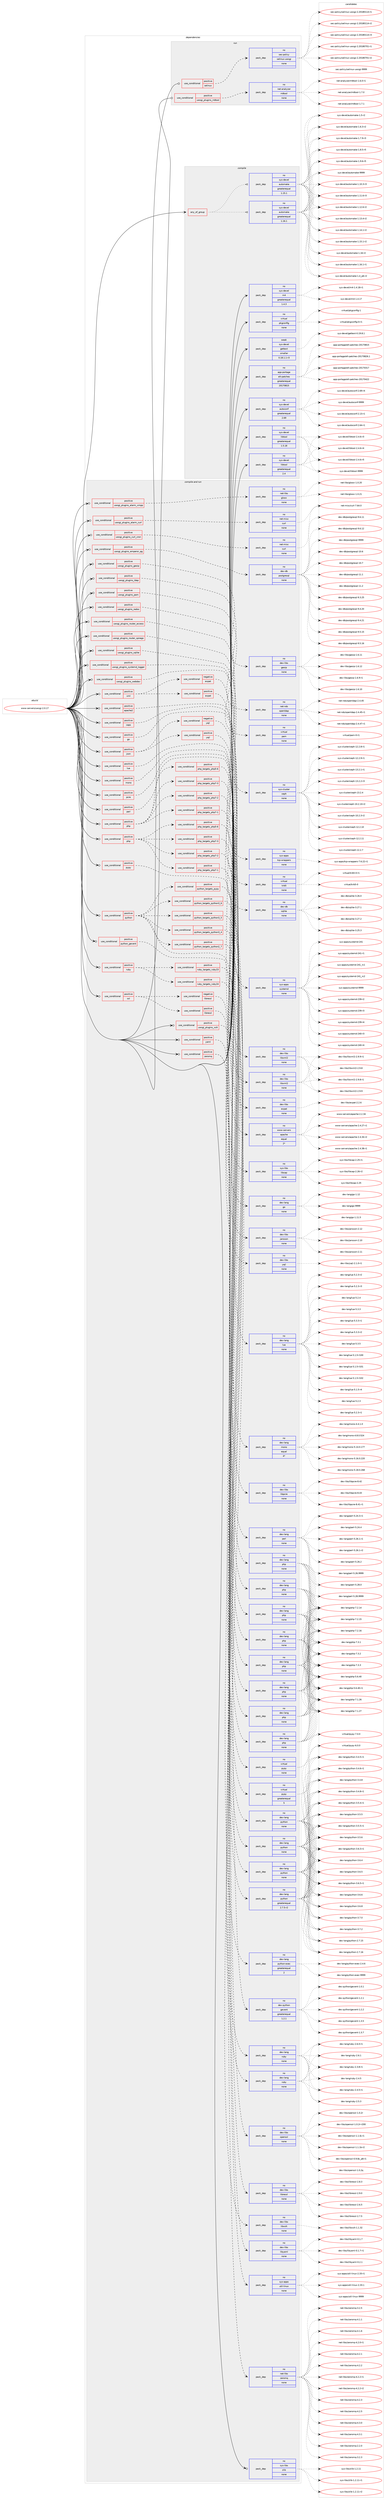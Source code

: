 digraph prolog {

# *************
# Graph options
# *************

newrank=true;
concentrate=true;
compound=true;
graph [rankdir=LR,fontname=Helvetica,fontsize=10,ranksep=1.5];#, ranksep=2.5, nodesep=0.2];
edge  [arrowhead=vee];
node  [fontname=Helvetica,fontsize=10];

# **********
# The ebuild
# **********

subgraph cluster_leftcol {
color=gray;
rank=same;
label=<<i>ebuild</i>>;
id [label="www-servers/uwsgi-2.0.17", color=red, width=4, href="../www-servers/uwsgi-2.0.17.svg"];
}

# ****************
# The dependencies
# ****************

subgraph cluster_midcol {
color=gray;
label=<<i>dependencies</i>>;
subgraph cluster_compile {
fillcolor="#eeeeee";
style=filled;
label=<<i>compile</i>>;
subgraph any28313 {
dependency1752443 [label=<<TABLE BORDER="0" CELLBORDER="1" CELLSPACING="0" CELLPADDING="4"><TR><TD CELLPADDING="10">any_of_group</TD></TR></TABLE>>, shape=none, color=red];subgraph pack1258186 {
dependency1752444 [label=<<TABLE BORDER="0" CELLBORDER="1" CELLSPACING="0" CELLPADDING="4" WIDTH="220"><TR><TD ROWSPAN="6" CELLPADDING="30">pack_dep</TD></TR><TR><TD WIDTH="110">no</TD></TR><TR><TD>sys-devel</TD></TR><TR><TD>automake</TD></TR><TR><TD>greaterequal</TD></TR><TR><TD>1.16.1</TD></TR></TABLE>>, shape=none, color=blue];
}
dependency1752443:e -> dependency1752444:w [weight=20,style="dotted",arrowhead="oinv"];
subgraph pack1258187 {
dependency1752445 [label=<<TABLE BORDER="0" CELLBORDER="1" CELLSPACING="0" CELLPADDING="4" WIDTH="220"><TR><TD ROWSPAN="6" CELLPADDING="30">pack_dep</TD></TR><TR><TD WIDTH="110">no</TD></TR><TR><TD>sys-devel</TD></TR><TR><TD>automake</TD></TR><TR><TD>greaterequal</TD></TR><TR><TD>1.15.1</TD></TR></TABLE>>, shape=none, color=blue];
}
dependency1752443:e -> dependency1752445:w [weight=20,style="dotted",arrowhead="oinv"];
}
id:e -> dependency1752443:w [weight=20,style="solid",arrowhead="vee"];
subgraph pack1258188 {
dependency1752446 [label=<<TABLE BORDER="0" CELLBORDER="1" CELLSPACING="0" CELLPADDING="4" WIDTH="220"><TR><TD ROWSPAN="6" CELLPADDING="30">pack_dep</TD></TR><TR><TD WIDTH="110">no</TD></TR><TR><TD>app-portage</TD></TR><TR><TD>elt-patches</TD></TR><TR><TD>greaterequal</TD></TR><TR><TD>20170815</TD></TR></TABLE>>, shape=none, color=blue];
}
id:e -> dependency1752446:w [weight=20,style="solid",arrowhead="vee"];
subgraph pack1258189 {
dependency1752447 [label=<<TABLE BORDER="0" CELLBORDER="1" CELLSPACING="0" CELLPADDING="4" WIDTH="220"><TR><TD ROWSPAN="6" CELLPADDING="30">pack_dep</TD></TR><TR><TD WIDTH="110">no</TD></TR><TR><TD>sys-devel</TD></TR><TR><TD>autoconf</TD></TR><TR><TD>greaterequal</TD></TR><TR><TD>2.69</TD></TR></TABLE>>, shape=none, color=blue];
}
id:e -> dependency1752447:w [weight=20,style="solid",arrowhead="vee"];
subgraph pack1258190 {
dependency1752448 [label=<<TABLE BORDER="0" CELLBORDER="1" CELLSPACING="0" CELLPADDING="4" WIDTH="220"><TR><TD ROWSPAN="6" CELLPADDING="30">pack_dep</TD></TR><TR><TD WIDTH="110">no</TD></TR><TR><TD>sys-devel</TD></TR><TR><TD>libtool</TD></TR><TR><TD>greaterequal</TD></TR><TR><TD>1.5.18</TD></TR></TABLE>>, shape=none, color=blue];
}
id:e -> dependency1752448:w [weight=20,style="solid",arrowhead="vee"];
subgraph pack1258191 {
dependency1752449 [label=<<TABLE BORDER="0" CELLBORDER="1" CELLSPACING="0" CELLPADDING="4" WIDTH="220"><TR><TD ROWSPAN="6" CELLPADDING="30">pack_dep</TD></TR><TR><TD WIDTH="110">no</TD></TR><TR><TD>sys-devel</TD></TR><TR><TD>libtool</TD></TR><TR><TD>greaterequal</TD></TR><TR><TD>2.4</TD></TR></TABLE>>, shape=none, color=blue];
}
id:e -> dependency1752449:w [weight=20,style="solid",arrowhead="vee"];
subgraph pack1258192 {
dependency1752450 [label=<<TABLE BORDER="0" CELLBORDER="1" CELLSPACING="0" CELLPADDING="4" WIDTH="220"><TR><TD ROWSPAN="6" CELLPADDING="30">pack_dep</TD></TR><TR><TD WIDTH="110">no</TD></TR><TR><TD>sys-devel</TD></TR><TR><TD>m4</TD></TR><TR><TD>greaterequal</TD></TR><TR><TD>1.4.3</TD></TR></TABLE>>, shape=none, color=blue];
}
id:e -> dependency1752450:w [weight=20,style="solid",arrowhead="vee"];
subgraph pack1258193 {
dependency1752451 [label=<<TABLE BORDER="0" CELLBORDER="1" CELLSPACING="0" CELLPADDING="4" WIDTH="220"><TR><TD ROWSPAN="6" CELLPADDING="30">pack_dep</TD></TR><TR><TD WIDTH="110">no</TD></TR><TR><TD>virtual</TD></TR><TR><TD>pkgconfig</TD></TR><TR><TD>none</TD></TR><TR><TD></TD></TR></TABLE>>, shape=none, color=blue];
}
id:e -> dependency1752451:w [weight=20,style="solid",arrowhead="vee"];
subgraph pack1258194 {
dependency1752452 [label=<<TABLE BORDER="0" CELLBORDER="1" CELLSPACING="0" CELLPADDING="4" WIDTH="220"><TR><TD ROWSPAN="6" CELLPADDING="30">pack_dep</TD></TR><TR><TD WIDTH="110">weak</TD></TR><TR><TD>sys-devel</TD></TR><TR><TD>gettext</TD></TR><TR><TD>smaller</TD></TR><TR><TD>0.18.1.1-r3</TD></TR></TABLE>>, shape=none, color=blue];
}
id:e -> dependency1752452:w [weight=20,style="solid",arrowhead="vee"];
}
subgraph cluster_compileandrun {
fillcolor="#eeeeee";
style=filled;
label=<<i>compile and run</i>>;
subgraph cond464941 {
dependency1752453 [label=<<TABLE BORDER="0" CELLBORDER="1" CELLSPACING="0" CELLPADDING="4"><TR><TD ROWSPAN="3" CELLPADDING="10">use_conditional</TD></TR><TR><TD>positive</TD></TR><TR><TD>apache2</TD></TR></TABLE>>, shape=none, color=red];
subgraph pack1258195 {
dependency1752454 [label=<<TABLE BORDER="0" CELLBORDER="1" CELLSPACING="0" CELLPADDING="4" WIDTH="220"><TR><TD ROWSPAN="6" CELLPADDING="30">pack_dep</TD></TR><TR><TD WIDTH="110">no</TD></TR><TR><TD>www-servers</TD></TR><TR><TD>apache</TD></TR><TR><TD>equal</TD></TR><TR><TD>2*</TD></TR></TABLE>>, shape=none, color=blue];
}
dependency1752453:e -> dependency1752454:w [weight=20,style="dashed",arrowhead="vee"];
}
id:e -> dependency1752453:w [weight=20,style="solid",arrowhead="odotvee"];
subgraph cond464942 {
dependency1752455 [label=<<TABLE BORDER="0" CELLBORDER="1" CELLSPACING="0" CELLPADDING="4"><TR><TD ROWSPAN="3" CELLPADDING="10">use_conditional</TD></TR><TR><TD>positive</TD></TR><TR><TD>caps</TD></TR></TABLE>>, shape=none, color=red];
subgraph pack1258196 {
dependency1752456 [label=<<TABLE BORDER="0" CELLBORDER="1" CELLSPACING="0" CELLPADDING="4" WIDTH="220"><TR><TD ROWSPAN="6" CELLPADDING="30">pack_dep</TD></TR><TR><TD WIDTH="110">no</TD></TR><TR><TD>sys-libs</TD></TR><TR><TD>libcap</TD></TR><TR><TD>none</TD></TR><TR><TD></TD></TR></TABLE>>, shape=none, color=blue];
}
dependency1752455:e -> dependency1752456:w [weight=20,style="dashed",arrowhead="vee"];
}
id:e -> dependency1752455:w [weight=20,style="solid",arrowhead="odotvee"];
subgraph cond464943 {
dependency1752457 [label=<<TABLE BORDER="0" CELLBORDER="1" CELLSPACING="0" CELLPADDING="4"><TR><TD ROWSPAN="3" CELLPADDING="10">use_conditional</TD></TR><TR><TD>positive</TD></TR><TR><TD>go</TD></TR></TABLE>>, shape=none, color=red];
subgraph pack1258197 {
dependency1752458 [label=<<TABLE BORDER="0" CELLBORDER="1" CELLSPACING="0" CELLPADDING="4" WIDTH="220"><TR><TD ROWSPAN="6" CELLPADDING="30">pack_dep</TD></TR><TR><TD WIDTH="110">no</TD></TR><TR><TD>dev-lang</TD></TR><TR><TD>go</TD></TR><TR><TD>none</TD></TR><TR><TD></TD></TR></TABLE>>, shape=none, color=blue];
}
dependency1752457:e -> dependency1752458:w [weight=20,style="dashed",arrowhead="vee"];
}
id:e -> dependency1752457:w [weight=20,style="solid",arrowhead="odotvee"];
subgraph cond464944 {
dependency1752459 [label=<<TABLE BORDER="0" CELLBORDER="1" CELLSPACING="0" CELLPADDING="4"><TR><TD ROWSPAN="3" CELLPADDING="10">use_conditional</TD></TR><TR><TD>positive</TD></TR><TR><TD>json</TD></TR></TABLE>>, shape=none, color=red];
subgraph cond464945 {
dependency1752460 [label=<<TABLE BORDER="0" CELLBORDER="1" CELLSPACING="0" CELLPADDING="4"><TR><TD ROWSPAN="3" CELLPADDING="10">use_conditional</TD></TR><TR><TD>negative</TD></TR><TR><TD>yajl</TD></TR></TABLE>>, shape=none, color=red];
subgraph pack1258198 {
dependency1752461 [label=<<TABLE BORDER="0" CELLBORDER="1" CELLSPACING="0" CELLPADDING="4" WIDTH="220"><TR><TD ROWSPAN="6" CELLPADDING="30">pack_dep</TD></TR><TR><TD WIDTH="110">no</TD></TR><TR><TD>dev-libs</TD></TR><TR><TD>jansson</TD></TR><TR><TD>none</TD></TR><TR><TD></TD></TR></TABLE>>, shape=none, color=blue];
}
dependency1752460:e -> dependency1752461:w [weight=20,style="dashed",arrowhead="vee"];
}
dependency1752459:e -> dependency1752460:w [weight=20,style="dashed",arrowhead="vee"];
subgraph cond464946 {
dependency1752462 [label=<<TABLE BORDER="0" CELLBORDER="1" CELLSPACING="0" CELLPADDING="4"><TR><TD ROWSPAN="3" CELLPADDING="10">use_conditional</TD></TR><TR><TD>positive</TD></TR><TR><TD>yajl</TD></TR></TABLE>>, shape=none, color=red];
subgraph pack1258199 {
dependency1752463 [label=<<TABLE BORDER="0" CELLBORDER="1" CELLSPACING="0" CELLPADDING="4" WIDTH="220"><TR><TD ROWSPAN="6" CELLPADDING="30">pack_dep</TD></TR><TR><TD WIDTH="110">no</TD></TR><TR><TD>dev-libs</TD></TR><TR><TD>yajl</TD></TR><TR><TD>none</TD></TR><TR><TD></TD></TR></TABLE>>, shape=none, color=blue];
}
dependency1752462:e -> dependency1752463:w [weight=20,style="dashed",arrowhead="vee"];
}
dependency1752459:e -> dependency1752462:w [weight=20,style="dashed",arrowhead="vee"];
}
id:e -> dependency1752459:w [weight=20,style="solid",arrowhead="odotvee"];
subgraph cond464947 {
dependency1752464 [label=<<TABLE BORDER="0" CELLBORDER="1" CELLSPACING="0" CELLPADDING="4"><TR><TD ROWSPAN="3" CELLPADDING="10">use_conditional</TD></TR><TR><TD>positive</TD></TR><TR><TD>lua</TD></TR></TABLE>>, shape=none, color=red];
subgraph pack1258200 {
dependency1752465 [label=<<TABLE BORDER="0" CELLBORDER="1" CELLSPACING="0" CELLPADDING="4" WIDTH="220"><TR><TD ROWSPAN="6" CELLPADDING="30">pack_dep</TD></TR><TR><TD WIDTH="110">no</TD></TR><TR><TD>dev-lang</TD></TR><TR><TD>lua</TD></TR><TR><TD>none</TD></TR><TR><TD></TD></TR></TABLE>>, shape=none, color=blue];
}
dependency1752464:e -> dependency1752465:w [weight=20,style="dashed",arrowhead="vee"];
}
id:e -> dependency1752464:w [weight=20,style="solid",arrowhead="odotvee"];
subgraph cond464948 {
dependency1752466 [label=<<TABLE BORDER="0" CELLBORDER="1" CELLSPACING="0" CELLPADDING="4"><TR><TD ROWSPAN="3" CELLPADDING="10">use_conditional</TD></TR><TR><TD>positive</TD></TR><TR><TD>mono</TD></TR></TABLE>>, shape=none, color=red];
subgraph pack1258201 {
dependency1752467 [label=<<TABLE BORDER="0" CELLBORDER="1" CELLSPACING="0" CELLPADDING="4" WIDTH="220"><TR><TD ROWSPAN="6" CELLPADDING="30">pack_dep</TD></TR><TR><TD WIDTH="110">no</TD></TR><TR><TD>dev-lang</TD></TR><TR><TD>mono</TD></TR><TR><TD>equal</TD></TR><TR><TD>4*</TD></TR></TABLE>>, shape=none, color=blue];
}
dependency1752466:e -> dependency1752467:w [weight=20,style="dashed",arrowhead="vee"];
}
id:e -> dependency1752466:w [weight=20,style="solid",arrowhead="odotvee"];
subgraph cond464949 {
dependency1752468 [label=<<TABLE BORDER="0" CELLBORDER="1" CELLSPACING="0" CELLPADDING="4"><TR><TD ROWSPAN="3" CELLPADDING="10">use_conditional</TD></TR><TR><TD>positive</TD></TR><TR><TD>pcre</TD></TR></TABLE>>, shape=none, color=red];
subgraph pack1258202 {
dependency1752469 [label=<<TABLE BORDER="0" CELLBORDER="1" CELLSPACING="0" CELLPADDING="4" WIDTH="220"><TR><TD ROWSPAN="6" CELLPADDING="30">pack_dep</TD></TR><TR><TD WIDTH="110">no</TD></TR><TR><TD>dev-libs</TD></TR><TR><TD>libpcre</TD></TR><TR><TD>none</TD></TR><TR><TD></TD></TR></TABLE>>, shape=none, color=blue];
}
dependency1752468:e -> dependency1752469:w [weight=20,style="dashed",arrowhead="vee"];
}
id:e -> dependency1752468:w [weight=20,style="solid",arrowhead="odotvee"];
subgraph cond464950 {
dependency1752470 [label=<<TABLE BORDER="0" CELLBORDER="1" CELLSPACING="0" CELLPADDING="4"><TR><TD ROWSPAN="3" CELLPADDING="10">use_conditional</TD></TR><TR><TD>positive</TD></TR><TR><TD>perl</TD></TR></TABLE>>, shape=none, color=red];
subgraph pack1258203 {
dependency1752471 [label=<<TABLE BORDER="0" CELLBORDER="1" CELLSPACING="0" CELLPADDING="4" WIDTH="220"><TR><TD ROWSPAN="6" CELLPADDING="30">pack_dep</TD></TR><TR><TD WIDTH="110">no</TD></TR><TR><TD>dev-lang</TD></TR><TR><TD>perl</TD></TR><TR><TD>none</TD></TR><TR><TD></TD></TR></TABLE>>, shape=none, color=blue];
}
dependency1752470:e -> dependency1752471:w [weight=20,style="dashed",arrowhead="vee"];
}
id:e -> dependency1752470:w [weight=20,style="solid",arrowhead="odotvee"];
subgraph cond464951 {
dependency1752472 [label=<<TABLE BORDER="0" CELLBORDER="1" CELLSPACING="0" CELLPADDING="4"><TR><TD ROWSPAN="3" CELLPADDING="10">use_conditional</TD></TR><TR><TD>positive</TD></TR><TR><TD>php</TD></TR></TABLE>>, shape=none, color=red];
subgraph cond464952 {
dependency1752473 [label=<<TABLE BORDER="0" CELLBORDER="1" CELLSPACING="0" CELLPADDING="4"><TR><TD ROWSPAN="3" CELLPADDING="10">use_conditional</TD></TR><TR><TD>positive</TD></TR><TR><TD>php_targets_php5-6</TD></TR></TABLE>>, shape=none, color=red];
subgraph pack1258204 {
dependency1752474 [label=<<TABLE BORDER="0" CELLBORDER="1" CELLSPACING="0" CELLPADDING="4" WIDTH="220"><TR><TD ROWSPAN="6" CELLPADDING="30">pack_dep</TD></TR><TR><TD WIDTH="110">no</TD></TR><TR><TD>dev-lang</TD></TR><TR><TD>php</TD></TR><TR><TD>none</TD></TR><TR><TD></TD></TR></TABLE>>, shape=none, color=blue];
}
dependency1752473:e -> dependency1752474:w [weight=20,style="dashed",arrowhead="vee"];
}
dependency1752472:e -> dependency1752473:w [weight=20,style="dashed",arrowhead="vee"];
subgraph cond464953 {
dependency1752475 [label=<<TABLE BORDER="0" CELLBORDER="1" CELLSPACING="0" CELLPADDING="4"><TR><TD ROWSPAN="3" CELLPADDING="10">use_conditional</TD></TR><TR><TD>positive</TD></TR><TR><TD>php_targets_php7-1</TD></TR></TABLE>>, shape=none, color=red];
subgraph pack1258205 {
dependency1752476 [label=<<TABLE BORDER="0" CELLBORDER="1" CELLSPACING="0" CELLPADDING="4" WIDTH="220"><TR><TD ROWSPAN="6" CELLPADDING="30">pack_dep</TD></TR><TR><TD WIDTH="110">no</TD></TR><TR><TD>dev-lang</TD></TR><TR><TD>php</TD></TR><TR><TD>none</TD></TR><TR><TD></TD></TR></TABLE>>, shape=none, color=blue];
}
dependency1752475:e -> dependency1752476:w [weight=20,style="dashed",arrowhead="vee"];
}
dependency1752472:e -> dependency1752475:w [weight=20,style="dashed",arrowhead="vee"];
subgraph cond464954 {
dependency1752477 [label=<<TABLE BORDER="0" CELLBORDER="1" CELLSPACING="0" CELLPADDING="4"><TR><TD ROWSPAN="3" CELLPADDING="10">use_conditional</TD></TR><TR><TD>positive</TD></TR><TR><TD>php_targets_php7-2</TD></TR></TABLE>>, shape=none, color=red];
subgraph pack1258206 {
dependency1752478 [label=<<TABLE BORDER="0" CELLBORDER="1" CELLSPACING="0" CELLPADDING="4" WIDTH="220"><TR><TD ROWSPAN="6" CELLPADDING="30">pack_dep</TD></TR><TR><TD WIDTH="110">no</TD></TR><TR><TD>dev-lang</TD></TR><TR><TD>php</TD></TR><TR><TD>none</TD></TR><TR><TD></TD></TR></TABLE>>, shape=none, color=blue];
}
dependency1752477:e -> dependency1752478:w [weight=20,style="dashed",arrowhead="vee"];
}
dependency1752472:e -> dependency1752477:w [weight=20,style="dashed",arrowhead="vee"];
subgraph cond464955 {
dependency1752479 [label=<<TABLE BORDER="0" CELLBORDER="1" CELLSPACING="0" CELLPADDING="4"><TR><TD ROWSPAN="3" CELLPADDING="10">use_conditional</TD></TR><TR><TD>positive</TD></TR><TR><TD>php_targets_php7-3</TD></TR></TABLE>>, shape=none, color=red];
subgraph pack1258207 {
dependency1752480 [label=<<TABLE BORDER="0" CELLBORDER="1" CELLSPACING="0" CELLPADDING="4" WIDTH="220"><TR><TD ROWSPAN="6" CELLPADDING="30">pack_dep</TD></TR><TR><TD WIDTH="110">no</TD></TR><TR><TD>dev-lang</TD></TR><TR><TD>php</TD></TR><TR><TD>none</TD></TR><TR><TD></TD></TR></TABLE>>, shape=none, color=blue];
}
dependency1752479:e -> dependency1752480:w [weight=20,style="dashed",arrowhead="vee"];
}
dependency1752472:e -> dependency1752479:w [weight=20,style="dashed",arrowhead="vee"];
}
id:e -> dependency1752472:w [weight=20,style="solid",arrowhead="odotvee"];
subgraph cond464956 {
dependency1752481 [label=<<TABLE BORDER="0" CELLBORDER="1" CELLSPACING="0" CELLPADDING="4"><TR><TD ROWSPAN="3" CELLPADDING="10">use_conditional</TD></TR><TR><TD>positive</TD></TR><TR><TD>php</TD></TR></TABLE>>, shape=none, color=red];
subgraph cond464957 {
dependency1752482 [label=<<TABLE BORDER="0" CELLBORDER="1" CELLSPACING="0" CELLPADDING="4"><TR><TD ROWSPAN="3" CELLPADDING="10">use_conditional</TD></TR><TR><TD>positive</TD></TR><TR><TD>php_targets_php5-6</TD></TR></TABLE>>, shape=none, color=red];
subgraph pack1258208 {
dependency1752483 [label=<<TABLE BORDER="0" CELLBORDER="1" CELLSPACING="0" CELLPADDING="4" WIDTH="220"><TR><TD ROWSPAN="6" CELLPADDING="30">pack_dep</TD></TR><TR><TD WIDTH="110">no</TD></TR><TR><TD>dev-lang</TD></TR><TR><TD>php</TD></TR><TR><TD>none</TD></TR><TR><TD></TD></TR></TABLE>>, shape=none, color=blue];
}
dependency1752482:e -> dependency1752483:w [weight=20,style="dashed",arrowhead="vee"];
}
dependency1752481:e -> dependency1752482:w [weight=20,style="dashed",arrowhead="vee"];
subgraph cond464958 {
dependency1752484 [label=<<TABLE BORDER="0" CELLBORDER="1" CELLSPACING="0" CELLPADDING="4"><TR><TD ROWSPAN="3" CELLPADDING="10">use_conditional</TD></TR><TR><TD>positive</TD></TR><TR><TD>php_targets_php7-1</TD></TR></TABLE>>, shape=none, color=red];
subgraph pack1258209 {
dependency1752485 [label=<<TABLE BORDER="0" CELLBORDER="1" CELLSPACING="0" CELLPADDING="4" WIDTH="220"><TR><TD ROWSPAN="6" CELLPADDING="30">pack_dep</TD></TR><TR><TD WIDTH="110">no</TD></TR><TR><TD>dev-lang</TD></TR><TR><TD>php</TD></TR><TR><TD>none</TD></TR><TR><TD></TD></TR></TABLE>>, shape=none, color=blue];
}
dependency1752484:e -> dependency1752485:w [weight=20,style="dashed",arrowhead="vee"];
}
dependency1752481:e -> dependency1752484:w [weight=20,style="dashed",arrowhead="vee"];
subgraph cond464959 {
dependency1752486 [label=<<TABLE BORDER="0" CELLBORDER="1" CELLSPACING="0" CELLPADDING="4"><TR><TD ROWSPAN="3" CELLPADDING="10">use_conditional</TD></TR><TR><TD>positive</TD></TR><TR><TD>php_targets_php7-2</TD></TR></TABLE>>, shape=none, color=red];
subgraph pack1258210 {
dependency1752487 [label=<<TABLE BORDER="0" CELLBORDER="1" CELLSPACING="0" CELLPADDING="4" WIDTH="220"><TR><TD ROWSPAN="6" CELLPADDING="30">pack_dep</TD></TR><TR><TD WIDTH="110">no</TD></TR><TR><TD>dev-lang</TD></TR><TR><TD>php</TD></TR><TR><TD>none</TD></TR><TR><TD></TD></TR></TABLE>>, shape=none, color=blue];
}
dependency1752486:e -> dependency1752487:w [weight=20,style="dashed",arrowhead="vee"];
}
dependency1752481:e -> dependency1752486:w [weight=20,style="dashed",arrowhead="vee"];
subgraph cond464960 {
dependency1752488 [label=<<TABLE BORDER="0" CELLBORDER="1" CELLSPACING="0" CELLPADDING="4"><TR><TD ROWSPAN="3" CELLPADDING="10">use_conditional</TD></TR><TR><TD>positive</TD></TR><TR><TD>php_targets_php7-3</TD></TR></TABLE>>, shape=none, color=red];
subgraph pack1258211 {
dependency1752489 [label=<<TABLE BORDER="0" CELLBORDER="1" CELLSPACING="0" CELLPADDING="4" WIDTH="220"><TR><TD ROWSPAN="6" CELLPADDING="30">pack_dep</TD></TR><TR><TD WIDTH="110">no</TD></TR><TR><TD>dev-lang</TD></TR><TR><TD>php</TD></TR><TR><TD>none</TD></TR><TR><TD></TD></TR></TABLE>>, shape=none, color=blue];
}
dependency1752488:e -> dependency1752489:w [weight=20,style="dashed",arrowhead="vee"];
}
dependency1752481:e -> dependency1752488:w [weight=20,style="dashed",arrowhead="vee"];
}
id:e -> dependency1752481:w [weight=20,style="solid",arrowhead="odotvee"];
subgraph cond464961 {
dependency1752490 [label=<<TABLE BORDER="0" CELLBORDER="1" CELLSPACING="0" CELLPADDING="4"><TR><TD ROWSPAN="3" CELLPADDING="10">use_conditional</TD></TR><TR><TD>positive</TD></TR><TR><TD>pypy</TD></TR></TABLE>>, shape=none, color=red];
subgraph pack1258212 {
dependency1752491 [label=<<TABLE BORDER="0" CELLBORDER="1" CELLSPACING="0" CELLPADDING="4" WIDTH="220"><TR><TD ROWSPAN="6" CELLPADDING="30">pack_dep</TD></TR><TR><TD WIDTH="110">no</TD></TR><TR><TD>virtual</TD></TR><TR><TD>pypy</TD></TR><TR><TD>none</TD></TR><TR><TD></TD></TR></TABLE>>, shape=none, color=blue];
}
dependency1752490:e -> dependency1752491:w [weight=20,style="dashed",arrowhead="vee"];
}
id:e -> dependency1752490:w [weight=20,style="solid",arrowhead="odotvee"];
subgraph cond464962 {
dependency1752492 [label=<<TABLE BORDER="0" CELLBORDER="1" CELLSPACING="0" CELLPADDING="4"><TR><TD ROWSPAN="3" CELLPADDING="10">use_conditional</TD></TR><TR><TD>positive</TD></TR><TR><TD>python</TD></TR></TABLE>>, shape=none, color=red];
subgraph cond464963 {
dependency1752493 [label=<<TABLE BORDER="0" CELLBORDER="1" CELLSPACING="0" CELLPADDING="4"><TR><TD ROWSPAN="3" CELLPADDING="10">use_conditional</TD></TR><TR><TD>positive</TD></TR><TR><TD>python_targets_pypy</TD></TR></TABLE>>, shape=none, color=red];
subgraph pack1258213 {
dependency1752494 [label=<<TABLE BORDER="0" CELLBORDER="1" CELLSPACING="0" CELLPADDING="4" WIDTH="220"><TR><TD ROWSPAN="6" CELLPADDING="30">pack_dep</TD></TR><TR><TD WIDTH="110">no</TD></TR><TR><TD>virtual</TD></TR><TR><TD>pypy</TD></TR><TR><TD>greaterequal</TD></TR><TR><TD>5</TD></TR></TABLE>>, shape=none, color=blue];
}
dependency1752493:e -> dependency1752494:w [weight=20,style="dashed",arrowhead="vee"];
}
dependency1752492:e -> dependency1752493:w [weight=20,style="dashed",arrowhead="vee"];
subgraph cond464964 {
dependency1752495 [label=<<TABLE BORDER="0" CELLBORDER="1" CELLSPACING="0" CELLPADDING="4"><TR><TD ROWSPAN="3" CELLPADDING="10">use_conditional</TD></TR><TR><TD>positive</TD></TR><TR><TD>python_targets_python2_7</TD></TR></TABLE>>, shape=none, color=red];
subgraph pack1258214 {
dependency1752496 [label=<<TABLE BORDER="0" CELLBORDER="1" CELLSPACING="0" CELLPADDING="4" WIDTH="220"><TR><TD ROWSPAN="6" CELLPADDING="30">pack_dep</TD></TR><TR><TD WIDTH="110">no</TD></TR><TR><TD>dev-lang</TD></TR><TR><TD>python</TD></TR><TR><TD>greaterequal</TD></TR><TR><TD>2.7.5-r2</TD></TR></TABLE>>, shape=none, color=blue];
}
dependency1752495:e -> dependency1752496:w [weight=20,style="dashed",arrowhead="vee"];
}
dependency1752492:e -> dependency1752495:w [weight=20,style="dashed",arrowhead="vee"];
subgraph cond464965 {
dependency1752497 [label=<<TABLE BORDER="0" CELLBORDER="1" CELLSPACING="0" CELLPADDING="4"><TR><TD ROWSPAN="3" CELLPADDING="10">use_conditional</TD></TR><TR><TD>positive</TD></TR><TR><TD>python_targets_python3_4</TD></TR></TABLE>>, shape=none, color=red];
subgraph pack1258215 {
dependency1752498 [label=<<TABLE BORDER="0" CELLBORDER="1" CELLSPACING="0" CELLPADDING="4" WIDTH="220"><TR><TD ROWSPAN="6" CELLPADDING="30">pack_dep</TD></TR><TR><TD WIDTH="110">no</TD></TR><TR><TD>dev-lang</TD></TR><TR><TD>python</TD></TR><TR><TD>none</TD></TR><TR><TD></TD></TR></TABLE>>, shape=none, color=blue];
}
dependency1752497:e -> dependency1752498:w [weight=20,style="dashed",arrowhead="vee"];
}
dependency1752492:e -> dependency1752497:w [weight=20,style="dashed",arrowhead="vee"];
subgraph cond464966 {
dependency1752499 [label=<<TABLE BORDER="0" CELLBORDER="1" CELLSPACING="0" CELLPADDING="4"><TR><TD ROWSPAN="3" CELLPADDING="10">use_conditional</TD></TR><TR><TD>positive</TD></TR><TR><TD>python_targets_python3_5</TD></TR></TABLE>>, shape=none, color=red];
subgraph pack1258216 {
dependency1752500 [label=<<TABLE BORDER="0" CELLBORDER="1" CELLSPACING="0" CELLPADDING="4" WIDTH="220"><TR><TD ROWSPAN="6" CELLPADDING="30">pack_dep</TD></TR><TR><TD WIDTH="110">no</TD></TR><TR><TD>dev-lang</TD></TR><TR><TD>python</TD></TR><TR><TD>none</TD></TR><TR><TD></TD></TR></TABLE>>, shape=none, color=blue];
}
dependency1752499:e -> dependency1752500:w [weight=20,style="dashed",arrowhead="vee"];
}
dependency1752492:e -> dependency1752499:w [weight=20,style="dashed",arrowhead="vee"];
subgraph cond464967 {
dependency1752501 [label=<<TABLE BORDER="0" CELLBORDER="1" CELLSPACING="0" CELLPADDING="4"><TR><TD ROWSPAN="3" CELLPADDING="10">use_conditional</TD></TR><TR><TD>positive</TD></TR><TR><TD>python_targets_python3_6</TD></TR></TABLE>>, shape=none, color=red];
subgraph pack1258217 {
dependency1752502 [label=<<TABLE BORDER="0" CELLBORDER="1" CELLSPACING="0" CELLPADDING="4" WIDTH="220"><TR><TD ROWSPAN="6" CELLPADDING="30">pack_dep</TD></TR><TR><TD WIDTH="110">no</TD></TR><TR><TD>dev-lang</TD></TR><TR><TD>python</TD></TR><TR><TD>none</TD></TR><TR><TD></TD></TR></TABLE>>, shape=none, color=blue];
}
dependency1752501:e -> dependency1752502:w [weight=20,style="dashed",arrowhead="vee"];
}
dependency1752492:e -> dependency1752501:w [weight=20,style="dashed",arrowhead="vee"];
subgraph pack1258218 {
dependency1752503 [label=<<TABLE BORDER="0" CELLBORDER="1" CELLSPACING="0" CELLPADDING="4" WIDTH="220"><TR><TD ROWSPAN="6" CELLPADDING="30">pack_dep</TD></TR><TR><TD WIDTH="110">no</TD></TR><TR><TD>dev-lang</TD></TR><TR><TD>python-exec</TD></TR><TR><TD>greaterequal</TD></TR><TR><TD>2</TD></TR></TABLE>>, shape=none, color=blue];
}
dependency1752492:e -> dependency1752503:w [weight=20,style="dashed",arrowhead="vee"];
}
id:e -> dependency1752492:w [weight=20,style="solid",arrowhead="odotvee"];
subgraph cond464968 {
dependency1752504 [label=<<TABLE BORDER="0" CELLBORDER="1" CELLSPACING="0" CELLPADDING="4"><TR><TD ROWSPAN="3" CELLPADDING="10">use_conditional</TD></TR><TR><TD>positive</TD></TR><TR><TD>python_gevent</TD></TR></TABLE>>, shape=none, color=red];
subgraph pack1258219 {
dependency1752505 [label=<<TABLE BORDER="0" CELLBORDER="1" CELLSPACING="0" CELLPADDING="4" WIDTH="220"><TR><TD ROWSPAN="6" CELLPADDING="30">pack_dep</TD></TR><TR><TD WIDTH="110">no</TD></TR><TR><TD>dev-python</TD></TR><TR><TD>gevent</TD></TR><TR><TD>greaterequal</TD></TR><TR><TD>1.2.1</TD></TR></TABLE>>, shape=none, color=blue];
}
dependency1752504:e -> dependency1752505:w [weight=20,style="dashed",arrowhead="vee"];
}
id:e -> dependency1752504:w [weight=20,style="solid",arrowhead="odotvee"];
subgraph cond464969 {
dependency1752506 [label=<<TABLE BORDER="0" CELLBORDER="1" CELLSPACING="0" CELLPADDING="4"><TR><TD ROWSPAN="3" CELLPADDING="10">use_conditional</TD></TR><TR><TD>positive</TD></TR><TR><TD>ruby</TD></TR></TABLE>>, shape=none, color=red];
subgraph cond464970 {
dependency1752507 [label=<<TABLE BORDER="0" CELLBORDER="1" CELLSPACING="0" CELLPADDING="4"><TR><TD ROWSPAN="3" CELLPADDING="10">use_conditional</TD></TR><TR><TD>positive</TD></TR><TR><TD>ruby_targets_ruby23</TD></TR></TABLE>>, shape=none, color=red];
subgraph pack1258220 {
dependency1752508 [label=<<TABLE BORDER="0" CELLBORDER="1" CELLSPACING="0" CELLPADDING="4" WIDTH="220"><TR><TD ROWSPAN="6" CELLPADDING="30">pack_dep</TD></TR><TR><TD WIDTH="110">no</TD></TR><TR><TD>dev-lang</TD></TR><TR><TD>ruby</TD></TR><TR><TD>none</TD></TR><TR><TD></TD></TR></TABLE>>, shape=none, color=blue];
}
dependency1752507:e -> dependency1752508:w [weight=20,style="dashed",arrowhead="vee"];
}
dependency1752506:e -> dependency1752507:w [weight=20,style="dashed",arrowhead="vee"];
subgraph cond464971 {
dependency1752509 [label=<<TABLE BORDER="0" CELLBORDER="1" CELLSPACING="0" CELLPADDING="4"><TR><TD ROWSPAN="3" CELLPADDING="10">use_conditional</TD></TR><TR><TD>positive</TD></TR><TR><TD>ruby_targets_ruby24</TD></TR></TABLE>>, shape=none, color=red];
subgraph pack1258221 {
dependency1752510 [label=<<TABLE BORDER="0" CELLBORDER="1" CELLSPACING="0" CELLPADDING="4" WIDTH="220"><TR><TD ROWSPAN="6" CELLPADDING="30">pack_dep</TD></TR><TR><TD WIDTH="110">no</TD></TR><TR><TD>dev-lang</TD></TR><TR><TD>ruby</TD></TR><TR><TD>none</TD></TR><TR><TD></TD></TR></TABLE>>, shape=none, color=blue];
}
dependency1752509:e -> dependency1752510:w [weight=20,style="dashed",arrowhead="vee"];
}
dependency1752506:e -> dependency1752509:w [weight=20,style="dashed",arrowhead="vee"];
}
id:e -> dependency1752506:w [weight=20,style="solid",arrowhead="odotvee"];
subgraph cond464972 {
dependency1752511 [label=<<TABLE BORDER="0" CELLBORDER="1" CELLSPACING="0" CELLPADDING="4"><TR><TD ROWSPAN="3" CELLPADDING="10">use_conditional</TD></TR><TR><TD>positive</TD></TR><TR><TD>ssl</TD></TR></TABLE>>, shape=none, color=red];
subgraph cond464973 {
dependency1752512 [label=<<TABLE BORDER="0" CELLBORDER="1" CELLSPACING="0" CELLPADDING="4"><TR><TD ROWSPAN="3" CELLPADDING="10">use_conditional</TD></TR><TR><TD>negative</TD></TR><TR><TD>libressl</TD></TR></TABLE>>, shape=none, color=red];
subgraph pack1258222 {
dependency1752513 [label=<<TABLE BORDER="0" CELLBORDER="1" CELLSPACING="0" CELLPADDING="4" WIDTH="220"><TR><TD ROWSPAN="6" CELLPADDING="30">pack_dep</TD></TR><TR><TD WIDTH="110">no</TD></TR><TR><TD>dev-libs</TD></TR><TR><TD>openssl</TD></TR><TR><TD>none</TD></TR><TR><TD></TD></TR></TABLE>>, shape=none, color=blue];
}
dependency1752512:e -> dependency1752513:w [weight=20,style="dashed",arrowhead="vee"];
}
dependency1752511:e -> dependency1752512:w [weight=20,style="dashed",arrowhead="vee"];
subgraph cond464974 {
dependency1752514 [label=<<TABLE BORDER="0" CELLBORDER="1" CELLSPACING="0" CELLPADDING="4"><TR><TD ROWSPAN="3" CELLPADDING="10">use_conditional</TD></TR><TR><TD>positive</TD></TR><TR><TD>libressl</TD></TR></TABLE>>, shape=none, color=red];
subgraph pack1258223 {
dependency1752515 [label=<<TABLE BORDER="0" CELLBORDER="1" CELLSPACING="0" CELLPADDING="4" WIDTH="220"><TR><TD ROWSPAN="6" CELLPADDING="30">pack_dep</TD></TR><TR><TD WIDTH="110">no</TD></TR><TR><TD>dev-libs</TD></TR><TR><TD>libressl</TD></TR><TR><TD>none</TD></TR><TR><TD></TD></TR></TABLE>>, shape=none, color=blue];
}
dependency1752514:e -> dependency1752515:w [weight=20,style="dashed",arrowhead="vee"];
}
dependency1752511:e -> dependency1752514:w [weight=20,style="dashed",arrowhead="vee"];
}
id:e -> dependency1752511:w [weight=20,style="solid",arrowhead="odotvee"];
subgraph cond464975 {
dependency1752516 [label=<<TABLE BORDER="0" CELLBORDER="1" CELLSPACING="0" CELLPADDING="4"><TR><TD ROWSPAN="3" CELLPADDING="10">use_conditional</TD></TR><TR><TD>positive</TD></TR><TR><TD>uwsgi_plugins_alarm_curl</TD></TR></TABLE>>, shape=none, color=red];
subgraph pack1258224 {
dependency1752517 [label=<<TABLE BORDER="0" CELLBORDER="1" CELLSPACING="0" CELLPADDING="4" WIDTH="220"><TR><TD ROWSPAN="6" CELLPADDING="30">pack_dep</TD></TR><TR><TD WIDTH="110">no</TD></TR><TR><TD>net-misc</TD></TR><TR><TD>curl</TD></TR><TR><TD>none</TD></TR><TR><TD></TD></TR></TABLE>>, shape=none, color=blue];
}
dependency1752516:e -> dependency1752517:w [weight=20,style="dashed",arrowhead="vee"];
}
id:e -> dependency1752516:w [weight=20,style="solid",arrowhead="odotvee"];
subgraph cond464976 {
dependency1752518 [label=<<TABLE BORDER="0" CELLBORDER="1" CELLSPACING="0" CELLPADDING="4"><TR><TD ROWSPAN="3" CELLPADDING="10">use_conditional</TD></TR><TR><TD>positive</TD></TR><TR><TD>uwsgi_plugins_alarm_xmpp</TD></TR></TABLE>>, shape=none, color=red];
subgraph pack1258225 {
dependency1752519 [label=<<TABLE BORDER="0" CELLBORDER="1" CELLSPACING="0" CELLPADDING="4" WIDTH="220"><TR><TD ROWSPAN="6" CELLPADDING="30">pack_dep</TD></TR><TR><TD WIDTH="110">no</TD></TR><TR><TD>net-libs</TD></TR><TR><TD>gloox</TD></TR><TR><TD>none</TD></TR><TR><TD></TD></TR></TABLE>>, shape=none, color=blue];
}
dependency1752518:e -> dependency1752519:w [weight=20,style="dashed",arrowhead="vee"];
}
id:e -> dependency1752518:w [weight=20,style="solid",arrowhead="odotvee"];
subgraph cond464977 {
dependency1752520 [label=<<TABLE BORDER="0" CELLBORDER="1" CELLSPACING="0" CELLPADDING="4"><TR><TD ROWSPAN="3" CELLPADDING="10">use_conditional</TD></TR><TR><TD>positive</TD></TR><TR><TD>uwsgi_plugins_curl_cron</TD></TR></TABLE>>, shape=none, color=red];
subgraph pack1258226 {
dependency1752521 [label=<<TABLE BORDER="0" CELLBORDER="1" CELLSPACING="0" CELLPADDING="4" WIDTH="220"><TR><TD ROWSPAN="6" CELLPADDING="30">pack_dep</TD></TR><TR><TD WIDTH="110">no</TD></TR><TR><TD>net-misc</TD></TR><TR><TD>curl</TD></TR><TR><TD>none</TD></TR><TR><TD></TD></TR></TABLE>>, shape=none, color=blue];
}
dependency1752520:e -> dependency1752521:w [weight=20,style="dashed",arrowhead="vee"];
}
id:e -> dependency1752520:w [weight=20,style="solid",arrowhead="odotvee"];
subgraph cond464978 {
dependency1752522 [label=<<TABLE BORDER="0" CELLBORDER="1" CELLSPACING="0" CELLPADDING="4"><TR><TD ROWSPAN="3" CELLPADDING="10">use_conditional</TD></TR><TR><TD>positive</TD></TR><TR><TD>uwsgi_plugins_emperor_pg</TD></TR></TABLE>>, shape=none, color=red];
subgraph pack1258227 {
dependency1752523 [label=<<TABLE BORDER="0" CELLBORDER="1" CELLSPACING="0" CELLPADDING="4" WIDTH="220"><TR><TD ROWSPAN="6" CELLPADDING="30">pack_dep</TD></TR><TR><TD WIDTH="110">no</TD></TR><TR><TD>dev-db</TD></TR><TR><TD>postgresql</TD></TR><TR><TD>none</TD></TR><TR><TD></TD></TR></TABLE>>, shape=none, color=blue];
}
dependency1752522:e -> dependency1752523:w [weight=20,style="dashed",arrowhead="vee"];
}
id:e -> dependency1752522:w [weight=20,style="solid",arrowhead="odotvee"];
subgraph cond464979 {
dependency1752524 [label=<<TABLE BORDER="0" CELLBORDER="1" CELLSPACING="0" CELLPADDING="4"><TR><TD ROWSPAN="3" CELLPADDING="10">use_conditional</TD></TR><TR><TD>positive</TD></TR><TR><TD>uwsgi_plugins_geoip</TD></TR></TABLE>>, shape=none, color=red];
subgraph pack1258228 {
dependency1752525 [label=<<TABLE BORDER="0" CELLBORDER="1" CELLSPACING="0" CELLPADDING="4" WIDTH="220"><TR><TD ROWSPAN="6" CELLPADDING="30">pack_dep</TD></TR><TR><TD WIDTH="110">no</TD></TR><TR><TD>dev-libs</TD></TR><TR><TD>geoip</TD></TR><TR><TD>none</TD></TR><TR><TD></TD></TR></TABLE>>, shape=none, color=blue];
}
dependency1752524:e -> dependency1752525:w [weight=20,style="dashed",arrowhead="vee"];
}
id:e -> dependency1752524:w [weight=20,style="solid",arrowhead="odotvee"];
subgraph cond464980 {
dependency1752526 [label=<<TABLE BORDER="0" CELLBORDER="1" CELLSPACING="0" CELLPADDING="4"><TR><TD ROWSPAN="3" CELLPADDING="10">use_conditional</TD></TR><TR><TD>positive</TD></TR><TR><TD>uwsgi_plugins_ldap</TD></TR></TABLE>>, shape=none, color=red];
subgraph pack1258229 {
dependency1752527 [label=<<TABLE BORDER="0" CELLBORDER="1" CELLSPACING="0" CELLPADDING="4" WIDTH="220"><TR><TD ROWSPAN="6" CELLPADDING="30">pack_dep</TD></TR><TR><TD WIDTH="110">no</TD></TR><TR><TD>net-nds</TD></TR><TR><TD>openldap</TD></TR><TR><TD>none</TD></TR><TR><TD></TD></TR></TABLE>>, shape=none, color=blue];
}
dependency1752526:e -> dependency1752527:w [weight=20,style="dashed",arrowhead="vee"];
}
id:e -> dependency1752526:w [weight=20,style="solid",arrowhead="odotvee"];
subgraph cond464981 {
dependency1752528 [label=<<TABLE BORDER="0" CELLBORDER="1" CELLSPACING="0" CELLPADDING="4"><TR><TD ROWSPAN="3" CELLPADDING="10">use_conditional</TD></TR><TR><TD>positive</TD></TR><TR><TD>uwsgi_plugins_pam</TD></TR></TABLE>>, shape=none, color=red];
subgraph pack1258230 {
dependency1752529 [label=<<TABLE BORDER="0" CELLBORDER="1" CELLSPACING="0" CELLPADDING="4" WIDTH="220"><TR><TD ROWSPAN="6" CELLPADDING="30">pack_dep</TD></TR><TR><TD WIDTH="110">no</TD></TR><TR><TD>virtual</TD></TR><TR><TD>pam</TD></TR><TR><TD>none</TD></TR><TR><TD></TD></TR></TABLE>>, shape=none, color=blue];
}
dependency1752528:e -> dependency1752529:w [weight=20,style="dashed",arrowhead="vee"];
}
id:e -> dependency1752528:w [weight=20,style="solid",arrowhead="odotvee"];
subgraph cond464982 {
dependency1752530 [label=<<TABLE BORDER="0" CELLBORDER="1" CELLSPACING="0" CELLPADDING="4"><TR><TD ROWSPAN="3" CELLPADDING="10">use_conditional</TD></TR><TR><TD>positive</TD></TR><TR><TD>uwsgi_plugins_rados</TD></TR></TABLE>>, shape=none, color=red];
subgraph pack1258231 {
dependency1752531 [label=<<TABLE BORDER="0" CELLBORDER="1" CELLSPACING="0" CELLPADDING="4" WIDTH="220"><TR><TD ROWSPAN="6" CELLPADDING="30">pack_dep</TD></TR><TR><TD WIDTH="110">no</TD></TR><TR><TD>sys-cluster</TD></TR><TR><TD>ceph</TD></TR><TR><TD>none</TD></TR><TR><TD></TD></TR></TABLE>>, shape=none, color=blue];
}
dependency1752530:e -> dependency1752531:w [weight=20,style="dashed",arrowhead="vee"];
}
id:e -> dependency1752530:w [weight=20,style="solid",arrowhead="odotvee"];
subgraph cond464983 {
dependency1752532 [label=<<TABLE BORDER="0" CELLBORDER="1" CELLSPACING="0" CELLPADDING="4"><TR><TD ROWSPAN="3" CELLPADDING="10">use_conditional</TD></TR><TR><TD>positive</TD></TR><TR><TD>uwsgi_plugins_router_access</TD></TR></TABLE>>, shape=none, color=red];
subgraph pack1258232 {
dependency1752533 [label=<<TABLE BORDER="0" CELLBORDER="1" CELLSPACING="0" CELLPADDING="4" WIDTH="220"><TR><TD ROWSPAN="6" CELLPADDING="30">pack_dep</TD></TR><TR><TD WIDTH="110">no</TD></TR><TR><TD>sys-apps</TD></TR><TR><TD>tcp-wrappers</TD></TR><TR><TD>none</TD></TR><TR><TD></TD></TR></TABLE>>, shape=none, color=blue];
}
dependency1752532:e -> dependency1752533:w [weight=20,style="dashed",arrowhead="vee"];
}
id:e -> dependency1752532:w [weight=20,style="solid",arrowhead="odotvee"];
subgraph cond464984 {
dependency1752534 [label=<<TABLE BORDER="0" CELLBORDER="1" CELLSPACING="0" CELLPADDING="4"><TR><TD ROWSPAN="3" CELLPADDING="10">use_conditional</TD></TR><TR><TD>positive</TD></TR><TR><TD>uwsgi_plugins_router_spnego</TD></TR></TABLE>>, shape=none, color=red];
subgraph pack1258233 {
dependency1752535 [label=<<TABLE BORDER="0" CELLBORDER="1" CELLSPACING="0" CELLPADDING="4" WIDTH="220"><TR><TD ROWSPAN="6" CELLPADDING="30">pack_dep</TD></TR><TR><TD WIDTH="110">no</TD></TR><TR><TD>virtual</TD></TR><TR><TD>krb5</TD></TR><TR><TD>none</TD></TR><TR><TD></TD></TR></TABLE>>, shape=none, color=blue];
}
dependency1752534:e -> dependency1752535:w [weight=20,style="dashed",arrowhead="vee"];
}
id:e -> dependency1752534:w [weight=20,style="solid",arrowhead="odotvee"];
subgraph cond464985 {
dependency1752536 [label=<<TABLE BORDER="0" CELLBORDER="1" CELLSPACING="0" CELLPADDING="4"><TR><TD ROWSPAN="3" CELLPADDING="10">use_conditional</TD></TR><TR><TD>positive</TD></TR><TR><TD>uwsgi_plugins_sqlite</TD></TR></TABLE>>, shape=none, color=red];
subgraph pack1258234 {
dependency1752537 [label=<<TABLE BORDER="0" CELLBORDER="1" CELLSPACING="0" CELLPADDING="4" WIDTH="220"><TR><TD ROWSPAN="6" CELLPADDING="30">pack_dep</TD></TR><TR><TD WIDTH="110">no</TD></TR><TR><TD>dev-db</TD></TR><TR><TD>sqlite</TD></TR><TR><TD>none</TD></TR><TR><TD></TD></TR></TABLE>>, shape=none, color=blue];
}
dependency1752536:e -> dependency1752537:w [weight=20,style="dashed",arrowhead="vee"];
}
id:e -> dependency1752536:w [weight=20,style="solid",arrowhead="odotvee"];
subgraph cond464986 {
dependency1752538 [label=<<TABLE BORDER="0" CELLBORDER="1" CELLSPACING="0" CELLPADDING="4"><TR><TD ROWSPAN="3" CELLPADDING="10">use_conditional</TD></TR><TR><TD>positive</TD></TR><TR><TD>uwsgi_plugins_systemd_logger</TD></TR></TABLE>>, shape=none, color=red];
subgraph pack1258235 {
dependency1752539 [label=<<TABLE BORDER="0" CELLBORDER="1" CELLSPACING="0" CELLPADDING="4" WIDTH="220"><TR><TD ROWSPAN="6" CELLPADDING="30">pack_dep</TD></TR><TR><TD WIDTH="110">no</TD></TR><TR><TD>sys-apps</TD></TR><TR><TD>systemd</TD></TR><TR><TD>none</TD></TR><TR><TD></TD></TR></TABLE>>, shape=none, color=blue];
}
dependency1752538:e -> dependency1752539:w [weight=20,style="dashed",arrowhead="vee"];
}
id:e -> dependency1752538:w [weight=20,style="solid",arrowhead="odotvee"];
subgraph cond464987 {
dependency1752540 [label=<<TABLE BORDER="0" CELLBORDER="1" CELLSPACING="0" CELLPADDING="4"><TR><TD ROWSPAN="3" CELLPADDING="10">use_conditional</TD></TR><TR><TD>positive</TD></TR><TR><TD>uwsgi_plugins_webdav</TD></TR></TABLE>>, shape=none, color=red];
subgraph pack1258236 {
dependency1752541 [label=<<TABLE BORDER="0" CELLBORDER="1" CELLSPACING="0" CELLPADDING="4" WIDTH="220"><TR><TD ROWSPAN="6" CELLPADDING="30">pack_dep</TD></TR><TR><TD WIDTH="110">no</TD></TR><TR><TD>dev-libs</TD></TR><TR><TD>libxml2</TD></TR><TR><TD>none</TD></TR><TR><TD></TD></TR></TABLE>>, shape=none, color=blue];
}
dependency1752540:e -> dependency1752541:w [weight=20,style="dashed",arrowhead="vee"];
}
id:e -> dependency1752540:w [weight=20,style="solid",arrowhead="odotvee"];
subgraph cond464988 {
dependency1752542 [label=<<TABLE BORDER="0" CELLBORDER="1" CELLSPACING="0" CELLPADDING="4"><TR><TD ROWSPAN="3" CELLPADDING="10">use_conditional</TD></TR><TR><TD>positive</TD></TR><TR><TD>uwsgi_plugins_xslt</TD></TR></TABLE>>, shape=none, color=red];
subgraph pack1258237 {
dependency1752543 [label=<<TABLE BORDER="0" CELLBORDER="1" CELLSPACING="0" CELLPADDING="4" WIDTH="220"><TR><TD ROWSPAN="6" CELLPADDING="30">pack_dep</TD></TR><TR><TD WIDTH="110">no</TD></TR><TR><TD>dev-libs</TD></TR><TR><TD>libxslt</TD></TR><TR><TD>none</TD></TR><TR><TD></TD></TR></TABLE>>, shape=none, color=blue];
}
dependency1752542:e -> dependency1752543:w [weight=20,style="dashed",arrowhead="vee"];
}
id:e -> dependency1752542:w [weight=20,style="solid",arrowhead="odotvee"];
subgraph cond464989 {
dependency1752544 [label=<<TABLE BORDER="0" CELLBORDER="1" CELLSPACING="0" CELLPADDING="4"><TR><TD ROWSPAN="3" CELLPADDING="10">use_conditional</TD></TR><TR><TD>positive</TD></TR><TR><TD>xml</TD></TR></TABLE>>, shape=none, color=red];
subgraph cond464990 {
dependency1752545 [label=<<TABLE BORDER="0" CELLBORDER="1" CELLSPACING="0" CELLPADDING="4"><TR><TD ROWSPAN="3" CELLPADDING="10">use_conditional</TD></TR><TR><TD>negative</TD></TR><TR><TD>expat</TD></TR></TABLE>>, shape=none, color=red];
subgraph pack1258238 {
dependency1752546 [label=<<TABLE BORDER="0" CELLBORDER="1" CELLSPACING="0" CELLPADDING="4" WIDTH="220"><TR><TD ROWSPAN="6" CELLPADDING="30">pack_dep</TD></TR><TR><TD WIDTH="110">no</TD></TR><TR><TD>dev-libs</TD></TR><TR><TD>libxml2</TD></TR><TR><TD>none</TD></TR><TR><TD></TD></TR></TABLE>>, shape=none, color=blue];
}
dependency1752545:e -> dependency1752546:w [weight=20,style="dashed",arrowhead="vee"];
}
dependency1752544:e -> dependency1752545:w [weight=20,style="dashed",arrowhead="vee"];
subgraph cond464991 {
dependency1752547 [label=<<TABLE BORDER="0" CELLBORDER="1" CELLSPACING="0" CELLPADDING="4"><TR><TD ROWSPAN="3" CELLPADDING="10">use_conditional</TD></TR><TR><TD>positive</TD></TR><TR><TD>expat</TD></TR></TABLE>>, shape=none, color=red];
subgraph pack1258239 {
dependency1752548 [label=<<TABLE BORDER="0" CELLBORDER="1" CELLSPACING="0" CELLPADDING="4" WIDTH="220"><TR><TD ROWSPAN="6" CELLPADDING="30">pack_dep</TD></TR><TR><TD WIDTH="110">no</TD></TR><TR><TD>dev-libs</TD></TR><TR><TD>expat</TD></TR><TR><TD>none</TD></TR><TR><TD></TD></TR></TABLE>>, shape=none, color=blue];
}
dependency1752547:e -> dependency1752548:w [weight=20,style="dashed",arrowhead="vee"];
}
dependency1752544:e -> dependency1752547:w [weight=20,style="dashed",arrowhead="vee"];
}
id:e -> dependency1752544:w [weight=20,style="solid",arrowhead="odotvee"];
subgraph cond464992 {
dependency1752549 [label=<<TABLE BORDER="0" CELLBORDER="1" CELLSPACING="0" CELLPADDING="4"><TR><TD ROWSPAN="3" CELLPADDING="10">use_conditional</TD></TR><TR><TD>positive</TD></TR><TR><TD>yaml</TD></TR></TABLE>>, shape=none, color=red];
subgraph pack1258240 {
dependency1752550 [label=<<TABLE BORDER="0" CELLBORDER="1" CELLSPACING="0" CELLPADDING="4" WIDTH="220"><TR><TD ROWSPAN="6" CELLPADDING="30">pack_dep</TD></TR><TR><TD WIDTH="110">no</TD></TR><TR><TD>dev-libs</TD></TR><TR><TD>libyaml</TD></TR><TR><TD>none</TD></TR><TR><TD></TD></TR></TABLE>>, shape=none, color=blue];
}
dependency1752549:e -> dependency1752550:w [weight=20,style="dashed",arrowhead="vee"];
}
id:e -> dependency1752549:w [weight=20,style="solid",arrowhead="odotvee"];
subgraph cond464993 {
dependency1752551 [label=<<TABLE BORDER="0" CELLBORDER="1" CELLSPACING="0" CELLPADDING="4"><TR><TD ROWSPAN="3" CELLPADDING="10">use_conditional</TD></TR><TR><TD>positive</TD></TR><TR><TD>zeromq</TD></TR></TABLE>>, shape=none, color=red];
subgraph pack1258241 {
dependency1752552 [label=<<TABLE BORDER="0" CELLBORDER="1" CELLSPACING="0" CELLPADDING="4" WIDTH="220"><TR><TD ROWSPAN="6" CELLPADDING="30">pack_dep</TD></TR><TR><TD WIDTH="110">no</TD></TR><TR><TD>net-libs</TD></TR><TR><TD>zeromq</TD></TR><TR><TD>none</TD></TR><TR><TD></TD></TR></TABLE>>, shape=none, color=blue];
}
dependency1752551:e -> dependency1752552:w [weight=20,style="dashed",arrowhead="vee"];
subgraph pack1258242 {
dependency1752553 [label=<<TABLE BORDER="0" CELLBORDER="1" CELLSPACING="0" CELLPADDING="4" WIDTH="220"><TR><TD ROWSPAN="6" CELLPADDING="30">pack_dep</TD></TR><TR><TD WIDTH="110">no</TD></TR><TR><TD>sys-apps</TD></TR><TR><TD>util-linux</TD></TR><TR><TD>none</TD></TR><TR><TD></TD></TR></TABLE>>, shape=none, color=blue];
}
dependency1752551:e -> dependency1752553:w [weight=20,style="dashed",arrowhead="vee"];
}
id:e -> dependency1752551:w [weight=20,style="solid",arrowhead="odotvee"];
subgraph pack1258243 {
dependency1752554 [label=<<TABLE BORDER="0" CELLBORDER="1" CELLSPACING="0" CELLPADDING="4" WIDTH="220"><TR><TD ROWSPAN="6" CELLPADDING="30">pack_dep</TD></TR><TR><TD WIDTH="110">no</TD></TR><TR><TD>sys-libs</TD></TR><TR><TD>zlib</TD></TR><TR><TD>none</TD></TR><TR><TD></TD></TR></TABLE>>, shape=none, color=blue];
}
id:e -> dependency1752554:w [weight=20,style="solid",arrowhead="odotvee"];
}
subgraph cluster_run {
fillcolor="#eeeeee";
style=filled;
label=<<i>run</i>>;
subgraph cond464994 {
dependency1752555 [label=<<TABLE BORDER="0" CELLBORDER="1" CELLSPACING="0" CELLPADDING="4"><TR><TD ROWSPAN="3" CELLPADDING="10">use_conditional</TD></TR><TR><TD>positive</TD></TR><TR><TD>selinux</TD></TR></TABLE>>, shape=none, color=red];
subgraph pack1258244 {
dependency1752556 [label=<<TABLE BORDER="0" CELLBORDER="1" CELLSPACING="0" CELLPADDING="4" WIDTH="220"><TR><TD ROWSPAN="6" CELLPADDING="30">pack_dep</TD></TR><TR><TD WIDTH="110">no</TD></TR><TR><TD>sec-policy</TD></TR><TR><TD>selinux-uwsgi</TD></TR><TR><TD>none</TD></TR><TR><TD></TD></TR></TABLE>>, shape=none, color=blue];
}
dependency1752555:e -> dependency1752556:w [weight=20,style="dashed",arrowhead="vee"];
}
id:e -> dependency1752555:w [weight=20,style="solid",arrowhead="odot"];
subgraph cond464995 {
dependency1752557 [label=<<TABLE BORDER="0" CELLBORDER="1" CELLSPACING="0" CELLPADDING="4"><TR><TD ROWSPAN="3" CELLPADDING="10">use_conditional</TD></TR><TR><TD>positive</TD></TR><TR><TD>uwsgi_plugins_rrdtool</TD></TR></TABLE>>, shape=none, color=red];
subgraph pack1258245 {
dependency1752558 [label=<<TABLE BORDER="0" CELLBORDER="1" CELLSPACING="0" CELLPADDING="4" WIDTH="220"><TR><TD ROWSPAN="6" CELLPADDING="30">pack_dep</TD></TR><TR><TD WIDTH="110">no</TD></TR><TR><TD>net-analyzer</TD></TR><TR><TD>rrdtool</TD></TR><TR><TD>none</TD></TR><TR><TD></TD></TR></TABLE>>, shape=none, color=blue];
}
dependency1752557:e -> dependency1752558:w [weight=20,style="dashed",arrowhead="vee"];
}
id:e -> dependency1752557:w [weight=20,style="solid",arrowhead="odot"];
}
}

# **************
# The candidates
# **************

subgraph cluster_choices {
rank=same;
color=gray;
label=<<i>candidates</i>>;

subgraph choice1258186 {
color=black;
nodesep=1;
choice11512111545100101118101108479711711611110997107101454946494846514511451 [label="sys-devel/automake-1.10.3-r3", color=red, width=4,href="../sys-devel/automake-1.10.3-r3.svg"];
choice11512111545100101118101108479711711611110997107101454946494946544511451 [label="sys-devel/automake-1.11.6-r3", color=red, width=4,href="../sys-devel/automake-1.11.6-r3.svg"];
choice11512111545100101118101108479711711611110997107101454946495046544511450 [label="sys-devel/automake-1.12.6-r2", color=red, width=4,href="../sys-devel/automake-1.12.6-r2.svg"];
choice11512111545100101118101108479711711611110997107101454946495146524511450 [label="sys-devel/automake-1.13.4-r2", color=red, width=4,href="../sys-devel/automake-1.13.4-r2.svg"];
choice11512111545100101118101108479711711611110997107101454946495246494511450 [label="sys-devel/automake-1.14.1-r2", color=red, width=4,href="../sys-devel/automake-1.14.1-r2.svg"];
choice11512111545100101118101108479711711611110997107101454946495346494511450 [label="sys-devel/automake-1.15.1-r2", color=red, width=4,href="../sys-devel/automake-1.15.1-r2.svg"];
choice1151211154510010111810110847971171161111099710710145494649544511450 [label="sys-devel/automake-1.16-r2", color=red, width=4,href="../sys-devel/automake-1.16-r2.svg"];
choice11512111545100101118101108479711711611110997107101454946495446494511449 [label="sys-devel/automake-1.16.1-r1", color=red, width=4,href="../sys-devel/automake-1.16.1-r1.svg"];
choice115121115451001011181011084797117116111109971071014549465295112544511450 [label="sys-devel/automake-1.4_p6-r2", color=red, width=4,href="../sys-devel/automake-1.4_p6-r2.svg"];
choice11512111545100101118101108479711711611110997107101454946534511450 [label="sys-devel/automake-1.5-r2", color=red, width=4,href="../sys-devel/automake-1.5-r2.svg"];
choice115121115451001011181011084797117116111109971071014549465446514511450 [label="sys-devel/automake-1.6.3-r2", color=red, width=4,href="../sys-devel/automake-1.6.3-r2.svg"];
choice115121115451001011181011084797117116111109971071014549465546574511451 [label="sys-devel/automake-1.7.9-r3", color=red, width=4,href="../sys-devel/automake-1.7.9-r3.svg"];
choice115121115451001011181011084797117116111109971071014549465646534511453 [label="sys-devel/automake-1.8.5-r5", color=red, width=4,href="../sys-devel/automake-1.8.5-r5.svg"];
choice115121115451001011181011084797117116111109971071014549465746544511453 [label="sys-devel/automake-1.9.6-r5", color=red, width=4,href="../sys-devel/automake-1.9.6-r5.svg"];
choice115121115451001011181011084797117116111109971071014557575757 [label="sys-devel/automake-9999", color=red, width=4,href="../sys-devel/automake-9999.svg"];
dependency1752444:e -> choice11512111545100101118101108479711711611110997107101454946494846514511451:w [style=dotted,weight="100"];
dependency1752444:e -> choice11512111545100101118101108479711711611110997107101454946494946544511451:w [style=dotted,weight="100"];
dependency1752444:e -> choice11512111545100101118101108479711711611110997107101454946495046544511450:w [style=dotted,weight="100"];
dependency1752444:e -> choice11512111545100101118101108479711711611110997107101454946495146524511450:w [style=dotted,weight="100"];
dependency1752444:e -> choice11512111545100101118101108479711711611110997107101454946495246494511450:w [style=dotted,weight="100"];
dependency1752444:e -> choice11512111545100101118101108479711711611110997107101454946495346494511450:w [style=dotted,weight="100"];
dependency1752444:e -> choice1151211154510010111810110847971171161111099710710145494649544511450:w [style=dotted,weight="100"];
dependency1752444:e -> choice11512111545100101118101108479711711611110997107101454946495446494511449:w [style=dotted,weight="100"];
dependency1752444:e -> choice115121115451001011181011084797117116111109971071014549465295112544511450:w [style=dotted,weight="100"];
dependency1752444:e -> choice11512111545100101118101108479711711611110997107101454946534511450:w [style=dotted,weight="100"];
dependency1752444:e -> choice115121115451001011181011084797117116111109971071014549465446514511450:w [style=dotted,weight="100"];
dependency1752444:e -> choice115121115451001011181011084797117116111109971071014549465546574511451:w [style=dotted,weight="100"];
dependency1752444:e -> choice115121115451001011181011084797117116111109971071014549465646534511453:w [style=dotted,weight="100"];
dependency1752444:e -> choice115121115451001011181011084797117116111109971071014549465746544511453:w [style=dotted,weight="100"];
dependency1752444:e -> choice115121115451001011181011084797117116111109971071014557575757:w [style=dotted,weight="100"];
}
subgraph choice1258187 {
color=black;
nodesep=1;
choice11512111545100101118101108479711711611110997107101454946494846514511451 [label="sys-devel/automake-1.10.3-r3", color=red, width=4,href="../sys-devel/automake-1.10.3-r3.svg"];
choice11512111545100101118101108479711711611110997107101454946494946544511451 [label="sys-devel/automake-1.11.6-r3", color=red, width=4,href="../sys-devel/automake-1.11.6-r3.svg"];
choice11512111545100101118101108479711711611110997107101454946495046544511450 [label="sys-devel/automake-1.12.6-r2", color=red, width=4,href="../sys-devel/automake-1.12.6-r2.svg"];
choice11512111545100101118101108479711711611110997107101454946495146524511450 [label="sys-devel/automake-1.13.4-r2", color=red, width=4,href="../sys-devel/automake-1.13.4-r2.svg"];
choice11512111545100101118101108479711711611110997107101454946495246494511450 [label="sys-devel/automake-1.14.1-r2", color=red, width=4,href="../sys-devel/automake-1.14.1-r2.svg"];
choice11512111545100101118101108479711711611110997107101454946495346494511450 [label="sys-devel/automake-1.15.1-r2", color=red, width=4,href="../sys-devel/automake-1.15.1-r2.svg"];
choice1151211154510010111810110847971171161111099710710145494649544511450 [label="sys-devel/automake-1.16-r2", color=red, width=4,href="../sys-devel/automake-1.16-r2.svg"];
choice11512111545100101118101108479711711611110997107101454946495446494511449 [label="sys-devel/automake-1.16.1-r1", color=red, width=4,href="../sys-devel/automake-1.16.1-r1.svg"];
choice115121115451001011181011084797117116111109971071014549465295112544511450 [label="sys-devel/automake-1.4_p6-r2", color=red, width=4,href="../sys-devel/automake-1.4_p6-r2.svg"];
choice11512111545100101118101108479711711611110997107101454946534511450 [label="sys-devel/automake-1.5-r2", color=red, width=4,href="../sys-devel/automake-1.5-r2.svg"];
choice115121115451001011181011084797117116111109971071014549465446514511450 [label="sys-devel/automake-1.6.3-r2", color=red, width=4,href="../sys-devel/automake-1.6.3-r2.svg"];
choice115121115451001011181011084797117116111109971071014549465546574511451 [label="sys-devel/automake-1.7.9-r3", color=red, width=4,href="../sys-devel/automake-1.7.9-r3.svg"];
choice115121115451001011181011084797117116111109971071014549465646534511453 [label="sys-devel/automake-1.8.5-r5", color=red, width=4,href="../sys-devel/automake-1.8.5-r5.svg"];
choice115121115451001011181011084797117116111109971071014549465746544511453 [label="sys-devel/automake-1.9.6-r5", color=red, width=4,href="../sys-devel/automake-1.9.6-r5.svg"];
choice115121115451001011181011084797117116111109971071014557575757 [label="sys-devel/automake-9999", color=red, width=4,href="../sys-devel/automake-9999.svg"];
dependency1752445:e -> choice11512111545100101118101108479711711611110997107101454946494846514511451:w [style=dotted,weight="100"];
dependency1752445:e -> choice11512111545100101118101108479711711611110997107101454946494946544511451:w [style=dotted,weight="100"];
dependency1752445:e -> choice11512111545100101118101108479711711611110997107101454946495046544511450:w [style=dotted,weight="100"];
dependency1752445:e -> choice11512111545100101118101108479711711611110997107101454946495146524511450:w [style=dotted,weight="100"];
dependency1752445:e -> choice11512111545100101118101108479711711611110997107101454946495246494511450:w [style=dotted,weight="100"];
dependency1752445:e -> choice11512111545100101118101108479711711611110997107101454946495346494511450:w [style=dotted,weight="100"];
dependency1752445:e -> choice1151211154510010111810110847971171161111099710710145494649544511450:w [style=dotted,weight="100"];
dependency1752445:e -> choice11512111545100101118101108479711711611110997107101454946495446494511449:w [style=dotted,weight="100"];
dependency1752445:e -> choice115121115451001011181011084797117116111109971071014549465295112544511450:w [style=dotted,weight="100"];
dependency1752445:e -> choice11512111545100101118101108479711711611110997107101454946534511450:w [style=dotted,weight="100"];
dependency1752445:e -> choice115121115451001011181011084797117116111109971071014549465446514511450:w [style=dotted,weight="100"];
dependency1752445:e -> choice115121115451001011181011084797117116111109971071014549465546574511451:w [style=dotted,weight="100"];
dependency1752445:e -> choice115121115451001011181011084797117116111109971071014549465646534511453:w [style=dotted,weight="100"];
dependency1752445:e -> choice115121115451001011181011084797117116111109971071014549465746544511453:w [style=dotted,weight="100"];
dependency1752445:e -> choice115121115451001011181011084797117116111109971071014557575757:w [style=dotted,weight="100"];
}
subgraph choice1258188 {
color=black;
nodesep=1;
choice97112112451121111141169710310147101108116451129711699104101115455048495548514955 [label="app-portage/elt-patches-20170317", color=red, width=4,href="../app-portage/elt-patches-20170317.svg"];
choice97112112451121111141169710310147101108116451129711699104101115455048495548525050 [label="app-portage/elt-patches-20170422", color=red, width=4,href="../app-portage/elt-patches-20170422.svg"];
choice97112112451121111141169710310147101108116451129711699104101115455048495548564953 [label="app-portage/elt-patches-20170815", color=red, width=4,href="../app-portage/elt-patches-20170815.svg"];
choice971121124511211111411697103101471011081164511297116991041011154550484955485650544649 [label="app-portage/elt-patches-20170826.1", color=red, width=4,href="../app-portage/elt-patches-20170826.1.svg"];
dependency1752446:e -> choice97112112451121111141169710310147101108116451129711699104101115455048495548514955:w [style=dotted,weight="100"];
dependency1752446:e -> choice97112112451121111141169710310147101108116451129711699104101115455048495548525050:w [style=dotted,weight="100"];
dependency1752446:e -> choice97112112451121111141169710310147101108116451129711699104101115455048495548564953:w [style=dotted,weight="100"];
dependency1752446:e -> choice971121124511211111411697103101471011081164511297116991041011154550484955485650544649:w [style=dotted,weight="100"];
}
subgraph choice1258189 {
color=black;
nodesep=1;
choice1151211154510010111810110847971171161119911111010245504649514511449 [label="sys-devel/autoconf-2.13-r1", color=red, width=4,href="../sys-devel/autoconf-2.13-r1.svg"];
choice1151211154510010111810110847971171161119911111010245504654524511449 [label="sys-devel/autoconf-2.64-r1", color=red, width=4,href="../sys-devel/autoconf-2.64-r1.svg"];
choice1151211154510010111810110847971171161119911111010245504654574511452 [label="sys-devel/autoconf-2.69-r4", color=red, width=4,href="../sys-devel/autoconf-2.69-r4.svg"];
choice115121115451001011181011084797117116111991111101024557575757 [label="sys-devel/autoconf-9999", color=red, width=4,href="../sys-devel/autoconf-9999.svg"];
dependency1752447:e -> choice1151211154510010111810110847971171161119911111010245504649514511449:w [style=dotted,weight="100"];
dependency1752447:e -> choice1151211154510010111810110847971171161119911111010245504654524511449:w [style=dotted,weight="100"];
dependency1752447:e -> choice1151211154510010111810110847971171161119911111010245504654574511452:w [style=dotted,weight="100"];
dependency1752447:e -> choice115121115451001011181011084797117116111991111101024557575757:w [style=dotted,weight="100"];
}
subgraph choice1258190 {
color=black;
nodesep=1;
choice1151211154510010111810110847108105981161111111084550465246544511451 [label="sys-devel/libtool-2.4.6-r3", color=red, width=4,href="../sys-devel/libtool-2.4.6-r3.svg"];
choice1151211154510010111810110847108105981161111111084550465246544511452 [label="sys-devel/libtool-2.4.6-r4", color=red, width=4,href="../sys-devel/libtool-2.4.6-r4.svg"];
choice1151211154510010111810110847108105981161111111084550465246544511453 [label="sys-devel/libtool-2.4.6-r5", color=red, width=4,href="../sys-devel/libtool-2.4.6-r5.svg"];
choice1151211154510010111810110847108105981161111111084557575757 [label="sys-devel/libtool-9999", color=red, width=4,href="../sys-devel/libtool-9999.svg"];
dependency1752448:e -> choice1151211154510010111810110847108105981161111111084550465246544511451:w [style=dotted,weight="100"];
dependency1752448:e -> choice1151211154510010111810110847108105981161111111084550465246544511452:w [style=dotted,weight="100"];
dependency1752448:e -> choice1151211154510010111810110847108105981161111111084550465246544511453:w [style=dotted,weight="100"];
dependency1752448:e -> choice1151211154510010111810110847108105981161111111084557575757:w [style=dotted,weight="100"];
}
subgraph choice1258191 {
color=black;
nodesep=1;
choice1151211154510010111810110847108105981161111111084550465246544511451 [label="sys-devel/libtool-2.4.6-r3", color=red, width=4,href="../sys-devel/libtool-2.4.6-r3.svg"];
choice1151211154510010111810110847108105981161111111084550465246544511452 [label="sys-devel/libtool-2.4.6-r4", color=red, width=4,href="../sys-devel/libtool-2.4.6-r4.svg"];
choice1151211154510010111810110847108105981161111111084550465246544511453 [label="sys-devel/libtool-2.4.6-r5", color=red, width=4,href="../sys-devel/libtool-2.4.6-r5.svg"];
choice1151211154510010111810110847108105981161111111084557575757 [label="sys-devel/libtool-9999", color=red, width=4,href="../sys-devel/libtool-9999.svg"];
dependency1752449:e -> choice1151211154510010111810110847108105981161111111084550465246544511451:w [style=dotted,weight="100"];
dependency1752449:e -> choice1151211154510010111810110847108105981161111111084550465246544511452:w [style=dotted,weight="100"];
dependency1752449:e -> choice1151211154510010111810110847108105981161111111084550465246544511453:w [style=dotted,weight="100"];
dependency1752449:e -> choice1151211154510010111810110847108105981161111111084557575757:w [style=dotted,weight="100"];
}
subgraph choice1258192 {
color=black;
nodesep=1;
choice11512111545100101118101108471095245494652464955 [label="sys-devel/m4-1.4.17", color=red, width=4,href="../sys-devel/m4-1.4.17.svg"];
choice115121115451001011181011084710952454946524649564511449 [label="sys-devel/m4-1.4.18-r1", color=red, width=4,href="../sys-devel/m4-1.4.18-r1.svg"];
dependency1752450:e -> choice11512111545100101118101108471095245494652464955:w [style=dotted,weight="100"];
dependency1752450:e -> choice115121115451001011181011084710952454946524649564511449:w [style=dotted,weight="100"];
}
subgraph choice1258193 {
color=black;
nodesep=1;
choice11810511411611797108471121071039911111010210510345484511449 [label="virtual/pkgconfig-0-r1", color=red, width=4,href="../virtual/pkgconfig-0-r1.svg"];
choice1181051141161179710847112107103991111101021051034549 [label="virtual/pkgconfig-1", color=red, width=4,href="../virtual/pkgconfig-1.svg"];
dependency1752451:e -> choice11810511411611797108471121071039911111010210510345484511449:w [style=dotted,weight="100"];
dependency1752451:e -> choice1181051141161179710847112107103991111101021051034549:w [style=dotted,weight="100"];
}
subgraph choice1258194 {
color=black;
nodesep=1;
choice1151211154510010111810110847103101116116101120116454846495746564649 [label="sys-devel/gettext-0.19.8.1", color=red, width=4,href="../sys-devel/gettext-0.19.8.1.svg"];
dependency1752452:e -> choice1151211154510010111810110847103101116116101120116454846495746564649:w [style=dotted,weight="100"];
}
subgraph choice1258195 {
color=black;
nodesep=1;
choice119119119451151011141181011141154797112979910410145504650465152 [label="www-servers/apache-2.2.34", color=red, width=4,href="../www-servers/apache-2.2.34.svg"];
choice1191191194511510111411810111411547971129799104101455046524650554511449 [label="www-servers/apache-2.4.27-r1", color=red, width=4,href="../www-servers/apache-2.4.27-r1.svg"];
choice1191191194511510111411810111411547971129799104101455046524651524511450 [label="www-servers/apache-2.4.34-r2", color=red, width=4,href="../www-servers/apache-2.4.34-r2.svg"];
choice1191191194511510111411810111411547971129799104101455046524651564511449 [label="www-servers/apache-2.4.38-r1", color=red, width=4,href="../www-servers/apache-2.4.38-r1.svg"];
dependency1752454:e -> choice119119119451151011141181011141154797112979910410145504650465152:w [style=dotted,weight="100"];
dependency1752454:e -> choice1191191194511510111411810111411547971129799104101455046524650554511449:w [style=dotted,weight="100"];
dependency1752454:e -> choice1191191194511510111411810111411547971129799104101455046524651524511450:w [style=dotted,weight="100"];
dependency1752454:e -> choice1191191194511510111411810111411547971129799104101455046524651564511449:w [style=dotted,weight="100"];
}
subgraph choice1258196 {
color=black;
nodesep=1;
choice1151211154510810598115471081059899971124550465053 [label="sys-libs/libcap-2.25", color=red, width=4,href="../sys-libs/libcap-2.25.svg"];
choice11512111545108105981154710810598999711245504650534511449 [label="sys-libs/libcap-2.25-r1", color=red, width=4,href="../sys-libs/libcap-2.25-r1.svg"];
choice11512111545108105981154710810598999711245504650544511450 [label="sys-libs/libcap-2.26-r2", color=red, width=4,href="../sys-libs/libcap-2.26-r2.svg"];
dependency1752456:e -> choice1151211154510810598115471081059899971124550465053:w [style=dotted,weight="100"];
dependency1752456:e -> choice11512111545108105981154710810598999711245504650534511449:w [style=dotted,weight="100"];
dependency1752456:e -> choice11512111545108105981154710810598999711245504650544511450:w [style=dotted,weight="100"];
}
subgraph choice1258197 {
color=black;
nodesep=1;
choice10010111845108971101034710311145494649494653 [label="dev-lang/go-1.11.5", color=red, width=4,href="../dev-lang/go-1.11.5.svg"];
choice1001011184510897110103471031114549464950 [label="dev-lang/go-1.12", color=red, width=4,href="../dev-lang/go-1.12.svg"];
choice1001011184510897110103471031114557575757 [label="dev-lang/go-9999", color=red, width=4,href="../dev-lang/go-9999.svg"];
dependency1752458:e -> choice10010111845108971101034710311145494649494653:w [style=dotted,weight="100"];
dependency1752458:e -> choice1001011184510897110103471031114549464950:w [style=dotted,weight="100"];
dependency1752458:e -> choice1001011184510897110103471031114557575757:w [style=dotted,weight="100"];
}
subgraph choice1258198 {
color=black;
nodesep=1;
choice100101118451081059811547106971101151151111104550464948 [label="dev-libs/jansson-2.10", color=red, width=4,href="../dev-libs/jansson-2.10.svg"];
choice100101118451081059811547106971101151151111104550464949 [label="dev-libs/jansson-2.11", color=red, width=4,href="../dev-libs/jansson-2.11.svg"];
choice100101118451081059811547106971101151151111104550464950 [label="dev-libs/jansson-2.12", color=red, width=4,href="../dev-libs/jansson-2.12.svg"];
dependency1752461:e -> choice100101118451081059811547106971101151151111104550464948:w [style=dotted,weight="100"];
dependency1752461:e -> choice100101118451081059811547106971101151151111104550464949:w [style=dotted,weight="100"];
dependency1752461:e -> choice100101118451081059811547106971101151151111104550464950:w [style=dotted,weight="100"];
}
subgraph choice1258199 {
color=black;
nodesep=1;
choice100101118451081059811547121971061084550464946484511449 [label="dev-libs/yajl-2.1.0-r1", color=red, width=4,href="../dev-libs/yajl-2.1.0-r1.svg"];
dependency1752463:e -> choice100101118451081059811547121971061084550464946484511449:w [style=dotted,weight="100"];
}
subgraph choice1258200 {
color=black;
nodesep=1;
choice1001011184510897110103471081179745534649465345114494848 [label="dev-lang/lua-5.1.5-r100", color=red, width=4,href="../dev-lang/lua-5.1.5-r100.svg"];
choice1001011184510897110103471081179745534649465345114494849 [label="dev-lang/lua-5.1.5-r101", color=red, width=4,href="../dev-lang/lua-5.1.5-r101.svg"];
choice1001011184510897110103471081179745534649465345114494850 [label="dev-lang/lua-5.1.5-r102", color=red, width=4,href="../dev-lang/lua-5.1.5-r102.svg"];
choice100101118451089711010347108117974553464946534511452 [label="dev-lang/lua-5.1.5-r4", color=red, width=4,href="../dev-lang/lua-5.1.5-r4.svg"];
choice10010111845108971101034710811797455346504651 [label="dev-lang/lua-5.2.3", color=red, width=4,href="../dev-lang/lua-5.2.3.svg"];
choice100101118451089711010347108117974553465046514511449 [label="dev-lang/lua-5.2.3-r1", color=red, width=4,href="../dev-lang/lua-5.2.3-r1.svg"];
choice100101118451089711010347108117974553465046514511450 [label="dev-lang/lua-5.2.3-r2", color=red, width=4,href="../dev-lang/lua-5.2.3-r2.svg"];
choice100101118451089711010347108117974553465046514511451 [label="dev-lang/lua-5.2.3-r3", color=red, width=4,href="../dev-lang/lua-5.2.3-r3.svg"];
choice10010111845108971101034710811797455346504652 [label="dev-lang/lua-5.2.4", color=red, width=4,href="../dev-lang/lua-5.2.4.svg"];
choice10010111845108971101034710811797455346514651 [label="dev-lang/lua-5.3.3", color=red, width=4,href="../dev-lang/lua-5.3.3.svg"];
choice100101118451089711010347108117974553465146514511449 [label="dev-lang/lua-5.3.3-r1", color=red, width=4,href="../dev-lang/lua-5.3.3-r1.svg"];
choice100101118451089711010347108117974553465146514511450 [label="dev-lang/lua-5.3.3-r2", color=red, width=4,href="../dev-lang/lua-5.3.3-r2.svg"];
choice10010111845108971101034710811797455346514653 [label="dev-lang/lua-5.3.5", color=red, width=4,href="../dev-lang/lua-5.3.5.svg"];
dependency1752465:e -> choice1001011184510897110103471081179745534649465345114494848:w [style=dotted,weight="100"];
dependency1752465:e -> choice1001011184510897110103471081179745534649465345114494849:w [style=dotted,weight="100"];
dependency1752465:e -> choice1001011184510897110103471081179745534649465345114494850:w [style=dotted,weight="100"];
dependency1752465:e -> choice100101118451089711010347108117974553464946534511452:w [style=dotted,weight="100"];
dependency1752465:e -> choice10010111845108971101034710811797455346504651:w [style=dotted,weight="100"];
dependency1752465:e -> choice100101118451089711010347108117974553465046514511449:w [style=dotted,weight="100"];
dependency1752465:e -> choice100101118451089711010347108117974553465046514511450:w [style=dotted,weight="100"];
dependency1752465:e -> choice100101118451089711010347108117974553465046514511451:w [style=dotted,weight="100"];
dependency1752465:e -> choice10010111845108971101034710811797455346504652:w [style=dotted,weight="100"];
dependency1752465:e -> choice10010111845108971101034710811797455346514651:w [style=dotted,weight="100"];
dependency1752465:e -> choice100101118451089711010347108117974553465146514511449:w [style=dotted,weight="100"];
dependency1752465:e -> choice100101118451089711010347108117974553465146514511450:w [style=dotted,weight="100"];
dependency1752465:e -> choice10010111845108971101034710811797455346514653:w [style=dotted,weight="100"];
}
subgraph choice1258201 {
color=black;
nodesep=1;
choice1001011184510897110103471091111101114552465246494648 [label="dev-lang/mono-4.4.1.0", color=red, width=4,href="../dev-lang/mono-4.4.1.0.svg"];
choice10010111845108971101034710911111011145524656464846535052 [label="dev-lang/mono-4.8.0.524", color=red, width=4,href="../dev-lang/mono-4.8.0.524.svg"];
choice1001011184510897110103471091111101114553464952464846495555 [label="dev-lang/mono-5.14.0.177", color=red, width=4,href="../dev-lang/mono-5.14.0.177.svg"];
choice1001011184510897110103471091111101114553464954464846505048 [label="dev-lang/mono-5.16.0.220", color=red, width=4,href="../dev-lang/mono-5.16.0.220.svg"];
choice1001011184510897110103471091111101114553464956464846505456 [label="dev-lang/mono-5.18.0.268", color=red, width=4,href="../dev-lang/mono-5.18.0.268.svg"];
dependency1752467:e -> choice1001011184510897110103471091111101114552465246494648:w [style=dotted,weight="100"];
dependency1752467:e -> choice10010111845108971101034710911111011145524656464846535052:w [style=dotted,weight="100"];
dependency1752467:e -> choice1001011184510897110103471091111101114553464952464846495555:w [style=dotted,weight="100"];
dependency1752467:e -> choice1001011184510897110103471091111101114553464954464846505048:w [style=dotted,weight="100"];
dependency1752467:e -> choice1001011184510897110103471091111101114553464956464846505456:w [style=dotted,weight="100"];
}
subgraph choice1258202 {
color=black;
nodesep=1;
choice100101118451081059811547108105981129911410145564652494511449 [label="dev-libs/libpcre-8.41-r1", color=red, width=4,href="../dev-libs/libpcre-8.41-r1.svg"];
choice10010111845108105981154710810598112991141014556465250 [label="dev-libs/libpcre-8.42", color=red, width=4,href="../dev-libs/libpcre-8.42.svg"];
choice10010111845108105981154710810598112991141014556465251 [label="dev-libs/libpcre-8.43", color=red, width=4,href="../dev-libs/libpcre-8.43.svg"];
dependency1752469:e -> choice100101118451081059811547108105981129911410145564652494511449:w [style=dotted,weight="100"];
dependency1752469:e -> choice10010111845108105981154710810598112991141014556465250:w [style=dotted,weight="100"];
dependency1752469:e -> choice10010111845108105981154710810598112991141014556465251:w [style=dotted,weight="100"];
}
subgraph choice1258203 {
color=black;
nodesep=1;
choice100101118451089711010347112101114108455346505246514511449 [label="dev-lang/perl-5.24.3-r1", color=red, width=4,href="../dev-lang/perl-5.24.3-r1.svg"];
choice10010111845108971101034711210111410845534650524652 [label="dev-lang/perl-5.24.4", color=red, width=4,href="../dev-lang/perl-5.24.4.svg"];
choice100101118451089711010347112101114108455346505446494511449 [label="dev-lang/perl-5.26.1-r1", color=red, width=4,href="../dev-lang/perl-5.26.1-r1.svg"];
choice100101118451089711010347112101114108455346505446494511450 [label="dev-lang/perl-5.26.1-r2", color=red, width=4,href="../dev-lang/perl-5.26.1-r2.svg"];
choice10010111845108971101034711210111410845534650544650 [label="dev-lang/perl-5.26.2", color=red, width=4,href="../dev-lang/perl-5.26.2.svg"];
choice10010111845108971101034711210111410845534650544657575757 [label="dev-lang/perl-5.26.9999", color=red, width=4,href="../dev-lang/perl-5.26.9999.svg"];
choice10010111845108971101034711210111410845534650564648 [label="dev-lang/perl-5.28.0", color=red, width=4,href="../dev-lang/perl-5.28.0.svg"];
choice10010111845108971101034711210111410845534650564657575757 [label="dev-lang/perl-5.28.9999", color=red, width=4,href="../dev-lang/perl-5.28.9999.svg"];
dependency1752471:e -> choice100101118451089711010347112101114108455346505246514511449:w [style=dotted,weight="100"];
dependency1752471:e -> choice10010111845108971101034711210111410845534650524652:w [style=dotted,weight="100"];
dependency1752471:e -> choice100101118451089711010347112101114108455346505446494511449:w [style=dotted,weight="100"];
dependency1752471:e -> choice100101118451089711010347112101114108455346505446494511450:w [style=dotted,weight="100"];
dependency1752471:e -> choice10010111845108971101034711210111410845534650544650:w [style=dotted,weight="100"];
dependency1752471:e -> choice10010111845108971101034711210111410845534650544657575757:w [style=dotted,weight="100"];
dependency1752471:e -> choice10010111845108971101034711210111410845534650564648:w [style=dotted,weight="100"];
dependency1752471:e -> choice10010111845108971101034711210111410845534650564657575757:w [style=dotted,weight="100"];
}
subgraph choice1258204 {
color=black;
nodesep=1;
choice10010111845108971101034711210411245534654465248 [label="dev-lang/php-5.6.40", color=red, width=4,href="../dev-lang/php-5.6.40.svg"];
choice100101118451089711010347112104112455346544652484511449 [label="dev-lang/php-5.6.40-r1", color=red, width=4,href="../dev-lang/php-5.6.40-r1.svg"];
choice10010111845108971101034711210411245554649465054 [label="dev-lang/php-7.1.26", color=red, width=4,href="../dev-lang/php-7.1.26.svg"];
choice10010111845108971101034711210411245554649465055 [label="dev-lang/php-7.1.27", color=red, width=4,href="../dev-lang/php-7.1.27.svg"];
choice10010111845108971101034711210411245554650464952 [label="dev-lang/php-7.2.14", color=red, width=4,href="../dev-lang/php-7.2.14.svg"];
choice10010111845108971101034711210411245554650464953 [label="dev-lang/php-7.2.15", color=red, width=4,href="../dev-lang/php-7.2.15.svg"];
choice10010111845108971101034711210411245554650464954 [label="dev-lang/php-7.2.16", color=red, width=4,href="../dev-lang/php-7.2.16.svg"];
choice100101118451089711010347112104112455546514649 [label="dev-lang/php-7.3.1", color=red, width=4,href="../dev-lang/php-7.3.1.svg"];
choice100101118451089711010347112104112455546514650 [label="dev-lang/php-7.3.2", color=red, width=4,href="../dev-lang/php-7.3.2.svg"];
choice100101118451089711010347112104112455546514651 [label="dev-lang/php-7.3.3", color=red, width=4,href="../dev-lang/php-7.3.3.svg"];
dependency1752474:e -> choice10010111845108971101034711210411245534654465248:w [style=dotted,weight="100"];
dependency1752474:e -> choice100101118451089711010347112104112455346544652484511449:w [style=dotted,weight="100"];
dependency1752474:e -> choice10010111845108971101034711210411245554649465054:w [style=dotted,weight="100"];
dependency1752474:e -> choice10010111845108971101034711210411245554649465055:w [style=dotted,weight="100"];
dependency1752474:e -> choice10010111845108971101034711210411245554650464952:w [style=dotted,weight="100"];
dependency1752474:e -> choice10010111845108971101034711210411245554650464953:w [style=dotted,weight="100"];
dependency1752474:e -> choice10010111845108971101034711210411245554650464954:w [style=dotted,weight="100"];
dependency1752474:e -> choice100101118451089711010347112104112455546514649:w [style=dotted,weight="100"];
dependency1752474:e -> choice100101118451089711010347112104112455546514650:w [style=dotted,weight="100"];
dependency1752474:e -> choice100101118451089711010347112104112455546514651:w [style=dotted,weight="100"];
}
subgraph choice1258205 {
color=black;
nodesep=1;
choice10010111845108971101034711210411245534654465248 [label="dev-lang/php-5.6.40", color=red, width=4,href="../dev-lang/php-5.6.40.svg"];
choice100101118451089711010347112104112455346544652484511449 [label="dev-lang/php-5.6.40-r1", color=red, width=4,href="../dev-lang/php-5.6.40-r1.svg"];
choice10010111845108971101034711210411245554649465054 [label="dev-lang/php-7.1.26", color=red, width=4,href="../dev-lang/php-7.1.26.svg"];
choice10010111845108971101034711210411245554649465055 [label="dev-lang/php-7.1.27", color=red, width=4,href="../dev-lang/php-7.1.27.svg"];
choice10010111845108971101034711210411245554650464952 [label="dev-lang/php-7.2.14", color=red, width=4,href="../dev-lang/php-7.2.14.svg"];
choice10010111845108971101034711210411245554650464953 [label="dev-lang/php-7.2.15", color=red, width=4,href="../dev-lang/php-7.2.15.svg"];
choice10010111845108971101034711210411245554650464954 [label="dev-lang/php-7.2.16", color=red, width=4,href="../dev-lang/php-7.2.16.svg"];
choice100101118451089711010347112104112455546514649 [label="dev-lang/php-7.3.1", color=red, width=4,href="../dev-lang/php-7.3.1.svg"];
choice100101118451089711010347112104112455546514650 [label="dev-lang/php-7.3.2", color=red, width=4,href="../dev-lang/php-7.3.2.svg"];
choice100101118451089711010347112104112455546514651 [label="dev-lang/php-7.3.3", color=red, width=4,href="../dev-lang/php-7.3.3.svg"];
dependency1752476:e -> choice10010111845108971101034711210411245534654465248:w [style=dotted,weight="100"];
dependency1752476:e -> choice100101118451089711010347112104112455346544652484511449:w [style=dotted,weight="100"];
dependency1752476:e -> choice10010111845108971101034711210411245554649465054:w [style=dotted,weight="100"];
dependency1752476:e -> choice10010111845108971101034711210411245554649465055:w [style=dotted,weight="100"];
dependency1752476:e -> choice10010111845108971101034711210411245554650464952:w [style=dotted,weight="100"];
dependency1752476:e -> choice10010111845108971101034711210411245554650464953:w [style=dotted,weight="100"];
dependency1752476:e -> choice10010111845108971101034711210411245554650464954:w [style=dotted,weight="100"];
dependency1752476:e -> choice100101118451089711010347112104112455546514649:w [style=dotted,weight="100"];
dependency1752476:e -> choice100101118451089711010347112104112455546514650:w [style=dotted,weight="100"];
dependency1752476:e -> choice100101118451089711010347112104112455546514651:w [style=dotted,weight="100"];
}
subgraph choice1258206 {
color=black;
nodesep=1;
choice10010111845108971101034711210411245534654465248 [label="dev-lang/php-5.6.40", color=red, width=4,href="../dev-lang/php-5.6.40.svg"];
choice100101118451089711010347112104112455346544652484511449 [label="dev-lang/php-5.6.40-r1", color=red, width=4,href="../dev-lang/php-5.6.40-r1.svg"];
choice10010111845108971101034711210411245554649465054 [label="dev-lang/php-7.1.26", color=red, width=4,href="../dev-lang/php-7.1.26.svg"];
choice10010111845108971101034711210411245554649465055 [label="dev-lang/php-7.1.27", color=red, width=4,href="../dev-lang/php-7.1.27.svg"];
choice10010111845108971101034711210411245554650464952 [label="dev-lang/php-7.2.14", color=red, width=4,href="../dev-lang/php-7.2.14.svg"];
choice10010111845108971101034711210411245554650464953 [label="dev-lang/php-7.2.15", color=red, width=4,href="../dev-lang/php-7.2.15.svg"];
choice10010111845108971101034711210411245554650464954 [label="dev-lang/php-7.2.16", color=red, width=4,href="../dev-lang/php-7.2.16.svg"];
choice100101118451089711010347112104112455546514649 [label="dev-lang/php-7.3.1", color=red, width=4,href="../dev-lang/php-7.3.1.svg"];
choice100101118451089711010347112104112455546514650 [label="dev-lang/php-7.3.2", color=red, width=4,href="../dev-lang/php-7.3.2.svg"];
choice100101118451089711010347112104112455546514651 [label="dev-lang/php-7.3.3", color=red, width=4,href="../dev-lang/php-7.3.3.svg"];
dependency1752478:e -> choice10010111845108971101034711210411245534654465248:w [style=dotted,weight="100"];
dependency1752478:e -> choice100101118451089711010347112104112455346544652484511449:w [style=dotted,weight="100"];
dependency1752478:e -> choice10010111845108971101034711210411245554649465054:w [style=dotted,weight="100"];
dependency1752478:e -> choice10010111845108971101034711210411245554649465055:w [style=dotted,weight="100"];
dependency1752478:e -> choice10010111845108971101034711210411245554650464952:w [style=dotted,weight="100"];
dependency1752478:e -> choice10010111845108971101034711210411245554650464953:w [style=dotted,weight="100"];
dependency1752478:e -> choice10010111845108971101034711210411245554650464954:w [style=dotted,weight="100"];
dependency1752478:e -> choice100101118451089711010347112104112455546514649:w [style=dotted,weight="100"];
dependency1752478:e -> choice100101118451089711010347112104112455546514650:w [style=dotted,weight="100"];
dependency1752478:e -> choice100101118451089711010347112104112455546514651:w [style=dotted,weight="100"];
}
subgraph choice1258207 {
color=black;
nodesep=1;
choice10010111845108971101034711210411245534654465248 [label="dev-lang/php-5.6.40", color=red, width=4,href="../dev-lang/php-5.6.40.svg"];
choice100101118451089711010347112104112455346544652484511449 [label="dev-lang/php-5.6.40-r1", color=red, width=4,href="../dev-lang/php-5.6.40-r1.svg"];
choice10010111845108971101034711210411245554649465054 [label="dev-lang/php-7.1.26", color=red, width=4,href="../dev-lang/php-7.1.26.svg"];
choice10010111845108971101034711210411245554649465055 [label="dev-lang/php-7.1.27", color=red, width=4,href="../dev-lang/php-7.1.27.svg"];
choice10010111845108971101034711210411245554650464952 [label="dev-lang/php-7.2.14", color=red, width=4,href="../dev-lang/php-7.2.14.svg"];
choice10010111845108971101034711210411245554650464953 [label="dev-lang/php-7.2.15", color=red, width=4,href="../dev-lang/php-7.2.15.svg"];
choice10010111845108971101034711210411245554650464954 [label="dev-lang/php-7.2.16", color=red, width=4,href="../dev-lang/php-7.2.16.svg"];
choice100101118451089711010347112104112455546514649 [label="dev-lang/php-7.3.1", color=red, width=4,href="../dev-lang/php-7.3.1.svg"];
choice100101118451089711010347112104112455546514650 [label="dev-lang/php-7.3.2", color=red, width=4,href="../dev-lang/php-7.3.2.svg"];
choice100101118451089711010347112104112455546514651 [label="dev-lang/php-7.3.3", color=red, width=4,href="../dev-lang/php-7.3.3.svg"];
dependency1752480:e -> choice10010111845108971101034711210411245534654465248:w [style=dotted,weight="100"];
dependency1752480:e -> choice100101118451089711010347112104112455346544652484511449:w [style=dotted,weight="100"];
dependency1752480:e -> choice10010111845108971101034711210411245554649465054:w [style=dotted,weight="100"];
dependency1752480:e -> choice10010111845108971101034711210411245554649465055:w [style=dotted,weight="100"];
dependency1752480:e -> choice10010111845108971101034711210411245554650464952:w [style=dotted,weight="100"];
dependency1752480:e -> choice10010111845108971101034711210411245554650464953:w [style=dotted,weight="100"];
dependency1752480:e -> choice10010111845108971101034711210411245554650464954:w [style=dotted,weight="100"];
dependency1752480:e -> choice100101118451089711010347112104112455546514649:w [style=dotted,weight="100"];
dependency1752480:e -> choice100101118451089711010347112104112455546514650:w [style=dotted,weight="100"];
dependency1752480:e -> choice100101118451089711010347112104112455546514651:w [style=dotted,weight="100"];
}
subgraph choice1258208 {
color=black;
nodesep=1;
choice10010111845108971101034711210411245534654465248 [label="dev-lang/php-5.6.40", color=red, width=4,href="../dev-lang/php-5.6.40.svg"];
choice100101118451089711010347112104112455346544652484511449 [label="dev-lang/php-5.6.40-r1", color=red, width=4,href="../dev-lang/php-5.6.40-r1.svg"];
choice10010111845108971101034711210411245554649465054 [label="dev-lang/php-7.1.26", color=red, width=4,href="../dev-lang/php-7.1.26.svg"];
choice10010111845108971101034711210411245554649465055 [label="dev-lang/php-7.1.27", color=red, width=4,href="../dev-lang/php-7.1.27.svg"];
choice10010111845108971101034711210411245554650464952 [label="dev-lang/php-7.2.14", color=red, width=4,href="../dev-lang/php-7.2.14.svg"];
choice10010111845108971101034711210411245554650464953 [label="dev-lang/php-7.2.15", color=red, width=4,href="../dev-lang/php-7.2.15.svg"];
choice10010111845108971101034711210411245554650464954 [label="dev-lang/php-7.2.16", color=red, width=4,href="../dev-lang/php-7.2.16.svg"];
choice100101118451089711010347112104112455546514649 [label="dev-lang/php-7.3.1", color=red, width=4,href="../dev-lang/php-7.3.1.svg"];
choice100101118451089711010347112104112455546514650 [label="dev-lang/php-7.3.2", color=red, width=4,href="../dev-lang/php-7.3.2.svg"];
choice100101118451089711010347112104112455546514651 [label="dev-lang/php-7.3.3", color=red, width=4,href="../dev-lang/php-7.3.3.svg"];
dependency1752483:e -> choice10010111845108971101034711210411245534654465248:w [style=dotted,weight="100"];
dependency1752483:e -> choice100101118451089711010347112104112455346544652484511449:w [style=dotted,weight="100"];
dependency1752483:e -> choice10010111845108971101034711210411245554649465054:w [style=dotted,weight="100"];
dependency1752483:e -> choice10010111845108971101034711210411245554649465055:w [style=dotted,weight="100"];
dependency1752483:e -> choice10010111845108971101034711210411245554650464952:w [style=dotted,weight="100"];
dependency1752483:e -> choice10010111845108971101034711210411245554650464953:w [style=dotted,weight="100"];
dependency1752483:e -> choice10010111845108971101034711210411245554650464954:w [style=dotted,weight="100"];
dependency1752483:e -> choice100101118451089711010347112104112455546514649:w [style=dotted,weight="100"];
dependency1752483:e -> choice100101118451089711010347112104112455546514650:w [style=dotted,weight="100"];
dependency1752483:e -> choice100101118451089711010347112104112455546514651:w [style=dotted,weight="100"];
}
subgraph choice1258209 {
color=black;
nodesep=1;
choice10010111845108971101034711210411245534654465248 [label="dev-lang/php-5.6.40", color=red, width=4,href="../dev-lang/php-5.6.40.svg"];
choice100101118451089711010347112104112455346544652484511449 [label="dev-lang/php-5.6.40-r1", color=red, width=4,href="../dev-lang/php-5.6.40-r1.svg"];
choice10010111845108971101034711210411245554649465054 [label="dev-lang/php-7.1.26", color=red, width=4,href="../dev-lang/php-7.1.26.svg"];
choice10010111845108971101034711210411245554649465055 [label="dev-lang/php-7.1.27", color=red, width=4,href="../dev-lang/php-7.1.27.svg"];
choice10010111845108971101034711210411245554650464952 [label="dev-lang/php-7.2.14", color=red, width=4,href="../dev-lang/php-7.2.14.svg"];
choice10010111845108971101034711210411245554650464953 [label="dev-lang/php-7.2.15", color=red, width=4,href="../dev-lang/php-7.2.15.svg"];
choice10010111845108971101034711210411245554650464954 [label="dev-lang/php-7.2.16", color=red, width=4,href="../dev-lang/php-7.2.16.svg"];
choice100101118451089711010347112104112455546514649 [label="dev-lang/php-7.3.1", color=red, width=4,href="../dev-lang/php-7.3.1.svg"];
choice100101118451089711010347112104112455546514650 [label="dev-lang/php-7.3.2", color=red, width=4,href="../dev-lang/php-7.3.2.svg"];
choice100101118451089711010347112104112455546514651 [label="dev-lang/php-7.3.3", color=red, width=4,href="../dev-lang/php-7.3.3.svg"];
dependency1752485:e -> choice10010111845108971101034711210411245534654465248:w [style=dotted,weight="100"];
dependency1752485:e -> choice100101118451089711010347112104112455346544652484511449:w [style=dotted,weight="100"];
dependency1752485:e -> choice10010111845108971101034711210411245554649465054:w [style=dotted,weight="100"];
dependency1752485:e -> choice10010111845108971101034711210411245554649465055:w [style=dotted,weight="100"];
dependency1752485:e -> choice10010111845108971101034711210411245554650464952:w [style=dotted,weight="100"];
dependency1752485:e -> choice10010111845108971101034711210411245554650464953:w [style=dotted,weight="100"];
dependency1752485:e -> choice10010111845108971101034711210411245554650464954:w [style=dotted,weight="100"];
dependency1752485:e -> choice100101118451089711010347112104112455546514649:w [style=dotted,weight="100"];
dependency1752485:e -> choice100101118451089711010347112104112455546514650:w [style=dotted,weight="100"];
dependency1752485:e -> choice100101118451089711010347112104112455546514651:w [style=dotted,weight="100"];
}
subgraph choice1258210 {
color=black;
nodesep=1;
choice10010111845108971101034711210411245534654465248 [label="dev-lang/php-5.6.40", color=red, width=4,href="../dev-lang/php-5.6.40.svg"];
choice100101118451089711010347112104112455346544652484511449 [label="dev-lang/php-5.6.40-r1", color=red, width=4,href="../dev-lang/php-5.6.40-r1.svg"];
choice10010111845108971101034711210411245554649465054 [label="dev-lang/php-7.1.26", color=red, width=4,href="../dev-lang/php-7.1.26.svg"];
choice10010111845108971101034711210411245554649465055 [label="dev-lang/php-7.1.27", color=red, width=4,href="../dev-lang/php-7.1.27.svg"];
choice10010111845108971101034711210411245554650464952 [label="dev-lang/php-7.2.14", color=red, width=4,href="../dev-lang/php-7.2.14.svg"];
choice10010111845108971101034711210411245554650464953 [label="dev-lang/php-7.2.15", color=red, width=4,href="../dev-lang/php-7.2.15.svg"];
choice10010111845108971101034711210411245554650464954 [label="dev-lang/php-7.2.16", color=red, width=4,href="../dev-lang/php-7.2.16.svg"];
choice100101118451089711010347112104112455546514649 [label="dev-lang/php-7.3.1", color=red, width=4,href="../dev-lang/php-7.3.1.svg"];
choice100101118451089711010347112104112455546514650 [label="dev-lang/php-7.3.2", color=red, width=4,href="../dev-lang/php-7.3.2.svg"];
choice100101118451089711010347112104112455546514651 [label="dev-lang/php-7.3.3", color=red, width=4,href="../dev-lang/php-7.3.3.svg"];
dependency1752487:e -> choice10010111845108971101034711210411245534654465248:w [style=dotted,weight="100"];
dependency1752487:e -> choice100101118451089711010347112104112455346544652484511449:w [style=dotted,weight="100"];
dependency1752487:e -> choice10010111845108971101034711210411245554649465054:w [style=dotted,weight="100"];
dependency1752487:e -> choice10010111845108971101034711210411245554649465055:w [style=dotted,weight="100"];
dependency1752487:e -> choice10010111845108971101034711210411245554650464952:w [style=dotted,weight="100"];
dependency1752487:e -> choice10010111845108971101034711210411245554650464953:w [style=dotted,weight="100"];
dependency1752487:e -> choice10010111845108971101034711210411245554650464954:w [style=dotted,weight="100"];
dependency1752487:e -> choice100101118451089711010347112104112455546514649:w [style=dotted,weight="100"];
dependency1752487:e -> choice100101118451089711010347112104112455546514650:w [style=dotted,weight="100"];
dependency1752487:e -> choice100101118451089711010347112104112455546514651:w [style=dotted,weight="100"];
}
subgraph choice1258211 {
color=black;
nodesep=1;
choice10010111845108971101034711210411245534654465248 [label="dev-lang/php-5.6.40", color=red, width=4,href="../dev-lang/php-5.6.40.svg"];
choice100101118451089711010347112104112455346544652484511449 [label="dev-lang/php-5.6.40-r1", color=red, width=4,href="../dev-lang/php-5.6.40-r1.svg"];
choice10010111845108971101034711210411245554649465054 [label="dev-lang/php-7.1.26", color=red, width=4,href="../dev-lang/php-7.1.26.svg"];
choice10010111845108971101034711210411245554649465055 [label="dev-lang/php-7.1.27", color=red, width=4,href="../dev-lang/php-7.1.27.svg"];
choice10010111845108971101034711210411245554650464952 [label="dev-lang/php-7.2.14", color=red, width=4,href="../dev-lang/php-7.2.14.svg"];
choice10010111845108971101034711210411245554650464953 [label="dev-lang/php-7.2.15", color=red, width=4,href="../dev-lang/php-7.2.15.svg"];
choice10010111845108971101034711210411245554650464954 [label="dev-lang/php-7.2.16", color=red, width=4,href="../dev-lang/php-7.2.16.svg"];
choice100101118451089711010347112104112455546514649 [label="dev-lang/php-7.3.1", color=red, width=4,href="../dev-lang/php-7.3.1.svg"];
choice100101118451089711010347112104112455546514650 [label="dev-lang/php-7.3.2", color=red, width=4,href="../dev-lang/php-7.3.2.svg"];
choice100101118451089711010347112104112455546514651 [label="dev-lang/php-7.3.3", color=red, width=4,href="../dev-lang/php-7.3.3.svg"];
dependency1752489:e -> choice10010111845108971101034711210411245534654465248:w [style=dotted,weight="100"];
dependency1752489:e -> choice100101118451089711010347112104112455346544652484511449:w [style=dotted,weight="100"];
dependency1752489:e -> choice10010111845108971101034711210411245554649465054:w [style=dotted,weight="100"];
dependency1752489:e -> choice10010111845108971101034711210411245554649465055:w [style=dotted,weight="100"];
dependency1752489:e -> choice10010111845108971101034711210411245554650464952:w [style=dotted,weight="100"];
dependency1752489:e -> choice10010111845108971101034711210411245554650464953:w [style=dotted,weight="100"];
dependency1752489:e -> choice10010111845108971101034711210411245554650464954:w [style=dotted,weight="100"];
dependency1752489:e -> choice100101118451089711010347112104112455546514649:w [style=dotted,weight="100"];
dependency1752489:e -> choice100101118451089711010347112104112455546514650:w [style=dotted,weight="100"];
dependency1752489:e -> choice100101118451089711010347112104112455546514651:w [style=dotted,weight="100"];
}
subgraph choice1258212 {
color=black;
nodesep=1;
choice1181051141161179710847112121112121455446484648 [label="virtual/pypy-6.0.0", color=red, width=4,href="../virtual/pypy-6.0.0.svg"];
choice1181051141161179710847112121112121455546484648 [label="virtual/pypy-7.0.0", color=red, width=4,href="../virtual/pypy-7.0.0.svg"];
dependency1752491:e -> choice1181051141161179710847112121112121455446484648:w [style=dotted,weight="100"];
dependency1752491:e -> choice1181051141161179710847112121112121455546484648:w [style=dotted,weight="100"];
}
subgraph choice1258213 {
color=black;
nodesep=1;
choice1181051141161179710847112121112121455446484648 [label="virtual/pypy-6.0.0", color=red, width=4,href="../virtual/pypy-6.0.0.svg"];
choice1181051141161179710847112121112121455546484648 [label="virtual/pypy-7.0.0", color=red, width=4,href="../virtual/pypy-7.0.0.svg"];
dependency1752494:e -> choice1181051141161179710847112121112121455446484648:w [style=dotted,weight="100"];
dependency1752494:e -> choice1181051141161179710847112121112121455546484648:w [style=dotted,weight="100"];
}
subgraph choice1258214 {
color=black;
nodesep=1;
choice10010111845108971101034711212111610411111045504655464953 [label="dev-lang/python-2.7.15", color=red, width=4,href="../dev-lang/python-2.7.15.svg"];
choice10010111845108971101034711212111610411111045504655464954 [label="dev-lang/python-2.7.16", color=red, width=4,href="../dev-lang/python-2.7.16.svg"];
choice1001011184510897110103471121211161041111104551465246534511449 [label="dev-lang/python-3.4.5-r1", color=red, width=4,href="../dev-lang/python-3.4.5-r1.svg"];
choice1001011184510897110103471121211161041111104551465246544511449 [label="dev-lang/python-3.4.6-r1", color=red, width=4,href="../dev-lang/python-3.4.6-r1.svg"];
choice100101118451089711010347112121116104111110455146524656 [label="dev-lang/python-3.4.8", color=red, width=4,href="../dev-lang/python-3.4.8.svg"];
choice1001011184510897110103471121211161041111104551465246564511449 [label="dev-lang/python-3.4.8-r1", color=red, width=4,href="../dev-lang/python-3.4.8-r1.svg"];
choice1001011184510897110103471121211161041111104551465346524511449 [label="dev-lang/python-3.5.4-r1", color=red, width=4,href="../dev-lang/python-3.5.4-r1.svg"];
choice100101118451089711010347112121116104111110455146534653 [label="dev-lang/python-3.5.5", color=red, width=4,href="../dev-lang/python-3.5.5.svg"];
choice1001011184510897110103471121211161041111104551465346534511449 [label="dev-lang/python-3.5.5-r1", color=red, width=4,href="../dev-lang/python-3.5.5-r1.svg"];
choice100101118451089711010347112121116104111110455146534654 [label="dev-lang/python-3.5.6", color=red, width=4,href="../dev-lang/python-3.5.6.svg"];
choice1001011184510897110103471121211161041111104551465446514511449 [label="dev-lang/python-3.6.3-r1", color=red, width=4,href="../dev-lang/python-3.6.3-r1.svg"];
choice100101118451089711010347112121116104111110455146544652 [label="dev-lang/python-3.6.4", color=red, width=4,href="../dev-lang/python-3.6.4.svg"];
choice100101118451089711010347112121116104111110455146544653 [label="dev-lang/python-3.6.5", color=red, width=4,href="../dev-lang/python-3.6.5.svg"];
choice1001011184510897110103471121211161041111104551465446534511449 [label="dev-lang/python-3.6.5-r1", color=red, width=4,href="../dev-lang/python-3.6.5-r1.svg"];
choice100101118451089711010347112121116104111110455146544654 [label="dev-lang/python-3.6.6", color=red, width=4,href="../dev-lang/python-3.6.6.svg"];
choice100101118451089711010347112121116104111110455146544656 [label="dev-lang/python-3.6.8", color=red, width=4,href="../dev-lang/python-3.6.8.svg"];
choice100101118451089711010347112121116104111110455146554648 [label="dev-lang/python-3.7.0", color=red, width=4,href="../dev-lang/python-3.7.0.svg"];
choice100101118451089711010347112121116104111110455146554650 [label="dev-lang/python-3.7.2", color=red, width=4,href="../dev-lang/python-3.7.2.svg"];
dependency1752496:e -> choice10010111845108971101034711212111610411111045504655464953:w [style=dotted,weight="100"];
dependency1752496:e -> choice10010111845108971101034711212111610411111045504655464954:w [style=dotted,weight="100"];
dependency1752496:e -> choice1001011184510897110103471121211161041111104551465246534511449:w [style=dotted,weight="100"];
dependency1752496:e -> choice1001011184510897110103471121211161041111104551465246544511449:w [style=dotted,weight="100"];
dependency1752496:e -> choice100101118451089711010347112121116104111110455146524656:w [style=dotted,weight="100"];
dependency1752496:e -> choice1001011184510897110103471121211161041111104551465246564511449:w [style=dotted,weight="100"];
dependency1752496:e -> choice1001011184510897110103471121211161041111104551465346524511449:w [style=dotted,weight="100"];
dependency1752496:e -> choice100101118451089711010347112121116104111110455146534653:w [style=dotted,weight="100"];
dependency1752496:e -> choice1001011184510897110103471121211161041111104551465346534511449:w [style=dotted,weight="100"];
dependency1752496:e -> choice100101118451089711010347112121116104111110455146534654:w [style=dotted,weight="100"];
dependency1752496:e -> choice1001011184510897110103471121211161041111104551465446514511449:w [style=dotted,weight="100"];
dependency1752496:e -> choice100101118451089711010347112121116104111110455146544652:w [style=dotted,weight="100"];
dependency1752496:e -> choice100101118451089711010347112121116104111110455146544653:w [style=dotted,weight="100"];
dependency1752496:e -> choice1001011184510897110103471121211161041111104551465446534511449:w [style=dotted,weight="100"];
dependency1752496:e -> choice100101118451089711010347112121116104111110455146544654:w [style=dotted,weight="100"];
dependency1752496:e -> choice100101118451089711010347112121116104111110455146544656:w [style=dotted,weight="100"];
dependency1752496:e -> choice100101118451089711010347112121116104111110455146554648:w [style=dotted,weight="100"];
dependency1752496:e -> choice100101118451089711010347112121116104111110455146554650:w [style=dotted,weight="100"];
}
subgraph choice1258215 {
color=black;
nodesep=1;
choice10010111845108971101034711212111610411111045504655464953 [label="dev-lang/python-2.7.15", color=red, width=4,href="../dev-lang/python-2.7.15.svg"];
choice10010111845108971101034711212111610411111045504655464954 [label="dev-lang/python-2.7.16", color=red, width=4,href="../dev-lang/python-2.7.16.svg"];
choice1001011184510897110103471121211161041111104551465246534511449 [label="dev-lang/python-3.4.5-r1", color=red, width=4,href="../dev-lang/python-3.4.5-r1.svg"];
choice1001011184510897110103471121211161041111104551465246544511449 [label="dev-lang/python-3.4.6-r1", color=red, width=4,href="../dev-lang/python-3.4.6-r1.svg"];
choice100101118451089711010347112121116104111110455146524656 [label="dev-lang/python-3.4.8", color=red, width=4,href="../dev-lang/python-3.4.8.svg"];
choice1001011184510897110103471121211161041111104551465246564511449 [label="dev-lang/python-3.4.8-r1", color=red, width=4,href="../dev-lang/python-3.4.8-r1.svg"];
choice1001011184510897110103471121211161041111104551465346524511449 [label="dev-lang/python-3.5.4-r1", color=red, width=4,href="../dev-lang/python-3.5.4-r1.svg"];
choice100101118451089711010347112121116104111110455146534653 [label="dev-lang/python-3.5.5", color=red, width=4,href="../dev-lang/python-3.5.5.svg"];
choice1001011184510897110103471121211161041111104551465346534511449 [label="dev-lang/python-3.5.5-r1", color=red, width=4,href="../dev-lang/python-3.5.5-r1.svg"];
choice100101118451089711010347112121116104111110455146534654 [label="dev-lang/python-3.5.6", color=red, width=4,href="../dev-lang/python-3.5.6.svg"];
choice1001011184510897110103471121211161041111104551465446514511449 [label="dev-lang/python-3.6.3-r1", color=red, width=4,href="../dev-lang/python-3.6.3-r1.svg"];
choice100101118451089711010347112121116104111110455146544652 [label="dev-lang/python-3.6.4", color=red, width=4,href="../dev-lang/python-3.6.4.svg"];
choice100101118451089711010347112121116104111110455146544653 [label="dev-lang/python-3.6.5", color=red, width=4,href="../dev-lang/python-3.6.5.svg"];
choice1001011184510897110103471121211161041111104551465446534511449 [label="dev-lang/python-3.6.5-r1", color=red, width=4,href="../dev-lang/python-3.6.5-r1.svg"];
choice100101118451089711010347112121116104111110455146544654 [label="dev-lang/python-3.6.6", color=red, width=4,href="../dev-lang/python-3.6.6.svg"];
choice100101118451089711010347112121116104111110455146544656 [label="dev-lang/python-3.6.8", color=red, width=4,href="../dev-lang/python-3.6.8.svg"];
choice100101118451089711010347112121116104111110455146554648 [label="dev-lang/python-3.7.0", color=red, width=4,href="../dev-lang/python-3.7.0.svg"];
choice100101118451089711010347112121116104111110455146554650 [label="dev-lang/python-3.7.2", color=red, width=4,href="../dev-lang/python-3.7.2.svg"];
dependency1752498:e -> choice10010111845108971101034711212111610411111045504655464953:w [style=dotted,weight="100"];
dependency1752498:e -> choice10010111845108971101034711212111610411111045504655464954:w [style=dotted,weight="100"];
dependency1752498:e -> choice1001011184510897110103471121211161041111104551465246534511449:w [style=dotted,weight="100"];
dependency1752498:e -> choice1001011184510897110103471121211161041111104551465246544511449:w [style=dotted,weight="100"];
dependency1752498:e -> choice100101118451089711010347112121116104111110455146524656:w [style=dotted,weight="100"];
dependency1752498:e -> choice1001011184510897110103471121211161041111104551465246564511449:w [style=dotted,weight="100"];
dependency1752498:e -> choice1001011184510897110103471121211161041111104551465346524511449:w [style=dotted,weight="100"];
dependency1752498:e -> choice100101118451089711010347112121116104111110455146534653:w [style=dotted,weight="100"];
dependency1752498:e -> choice1001011184510897110103471121211161041111104551465346534511449:w [style=dotted,weight="100"];
dependency1752498:e -> choice100101118451089711010347112121116104111110455146534654:w [style=dotted,weight="100"];
dependency1752498:e -> choice1001011184510897110103471121211161041111104551465446514511449:w [style=dotted,weight="100"];
dependency1752498:e -> choice100101118451089711010347112121116104111110455146544652:w [style=dotted,weight="100"];
dependency1752498:e -> choice100101118451089711010347112121116104111110455146544653:w [style=dotted,weight="100"];
dependency1752498:e -> choice1001011184510897110103471121211161041111104551465446534511449:w [style=dotted,weight="100"];
dependency1752498:e -> choice100101118451089711010347112121116104111110455146544654:w [style=dotted,weight="100"];
dependency1752498:e -> choice100101118451089711010347112121116104111110455146544656:w [style=dotted,weight="100"];
dependency1752498:e -> choice100101118451089711010347112121116104111110455146554648:w [style=dotted,weight="100"];
dependency1752498:e -> choice100101118451089711010347112121116104111110455146554650:w [style=dotted,weight="100"];
}
subgraph choice1258216 {
color=black;
nodesep=1;
choice10010111845108971101034711212111610411111045504655464953 [label="dev-lang/python-2.7.15", color=red, width=4,href="../dev-lang/python-2.7.15.svg"];
choice10010111845108971101034711212111610411111045504655464954 [label="dev-lang/python-2.7.16", color=red, width=4,href="../dev-lang/python-2.7.16.svg"];
choice1001011184510897110103471121211161041111104551465246534511449 [label="dev-lang/python-3.4.5-r1", color=red, width=4,href="../dev-lang/python-3.4.5-r1.svg"];
choice1001011184510897110103471121211161041111104551465246544511449 [label="dev-lang/python-3.4.6-r1", color=red, width=4,href="../dev-lang/python-3.4.6-r1.svg"];
choice100101118451089711010347112121116104111110455146524656 [label="dev-lang/python-3.4.8", color=red, width=4,href="../dev-lang/python-3.4.8.svg"];
choice1001011184510897110103471121211161041111104551465246564511449 [label="dev-lang/python-3.4.8-r1", color=red, width=4,href="../dev-lang/python-3.4.8-r1.svg"];
choice1001011184510897110103471121211161041111104551465346524511449 [label="dev-lang/python-3.5.4-r1", color=red, width=4,href="../dev-lang/python-3.5.4-r1.svg"];
choice100101118451089711010347112121116104111110455146534653 [label="dev-lang/python-3.5.5", color=red, width=4,href="../dev-lang/python-3.5.5.svg"];
choice1001011184510897110103471121211161041111104551465346534511449 [label="dev-lang/python-3.5.5-r1", color=red, width=4,href="../dev-lang/python-3.5.5-r1.svg"];
choice100101118451089711010347112121116104111110455146534654 [label="dev-lang/python-3.5.6", color=red, width=4,href="../dev-lang/python-3.5.6.svg"];
choice1001011184510897110103471121211161041111104551465446514511449 [label="dev-lang/python-3.6.3-r1", color=red, width=4,href="../dev-lang/python-3.6.3-r1.svg"];
choice100101118451089711010347112121116104111110455146544652 [label="dev-lang/python-3.6.4", color=red, width=4,href="../dev-lang/python-3.6.4.svg"];
choice100101118451089711010347112121116104111110455146544653 [label="dev-lang/python-3.6.5", color=red, width=4,href="../dev-lang/python-3.6.5.svg"];
choice1001011184510897110103471121211161041111104551465446534511449 [label="dev-lang/python-3.6.5-r1", color=red, width=4,href="../dev-lang/python-3.6.5-r1.svg"];
choice100101118451089711010347112121116104111110455146544654 [label="dev-lang/python-3.6.6", color=red, width=4,href="../dev-lang/python-3.6.6.svg"];
choice100101118451089711010347112121116104111110455146544656 [label="dev-lang/python-3.6.8", color=red, width=4,href="../dev-lang/python-3.6.8.svg"];
choice100101118451089711010347112121116104111110455146554648 [label="dev-lang/python-3.7.0", color=red, width=4,href="../dev-lang/python-3.7.0.svg"];
choice100101118451089711010347112121116104111110455146554650 [label="dev-lang/python-3.7.2", color=red, width=4,href="../dev-lang/python-3.7.2.svg"];
dependency1752500:e -> choice10010111845108971101034711212111610411111045504655464953:w [style=dotted,weight="100"];
dependency1752500:e -> choice10010111845108971101034711212111610411111045504655464954:w [style=dotted,weight="100"];
dependency1752500:e -> choice1001011184510897110103471121211161041111104551465246534511449:w [style=dotted,weight="100"];
dependency1752500:e -> choice1001011184510897110103471121211161041111104551465246544511449:w [style=dotted,weight="100"];
dependency1752500:e -> choice100101118451089711010347112121116104111110455146524656:w [style=dotted,weight="100"];
dependency1752500:e -> choice1001011184510897110103471121211161041111104551465246564511449:w [style=dotted,weight="100"];
dependency1752500:e -> choice1001011184510897110103471121211161041111104551465346524511449:w [style=dotted,weight="100"];
dependency1752500:e -> choice100101118451089711010347112121116104111110455146534653:w [style=dotted,weight="100"];
dependency1752500:e -> choice1001011184510897110103471121211161041111104551465346534511449:w [style=dotted,weight="100"];
dependency1752500:e -> choice100101118451089711010347112121116104111110455146534654:w [style=dotted,weight="100"];
dependency1752500:e -> choice1001011184510897110103471121211161041111104551465446514511449:w [style=dotted,weight="100"];
dependency1752500:e -> choice100101118451089711010347112121116104111110455146544652:w [style=dotted,weight="100"];
dependency1752500:e -> choice100101118451089711010347112121116104111110455146544653:w [style=dotted,weight="100"];
dependency1752500:e -> choice1001011184510897110103471121211161041111104551465446534511449:w [style=dotted,weight="100"];
dependency1752500:e -> choice100101118451089711010347112121116104111110455146544654:w [style=dotted,weight="100"];
dependency1752500:e -> choice100101118451089711010347112121116104111110455146544656:w [style=dotted,weight="100"];
dependency1752500:e -> choice100101118451089711010347112121116104111110455146554648:w [style=dotted,weight="100"];
dependency1752500:e -> choice100101118451089711010347112121116104111110455146554650:w [style=dotted,weight="100"];
}
subgraph choice1258217 {
color=black;
nodesep=1;
choice10010111845108971101034711212111610411111045504655464953 [label="dev-lang/python-2.7.15", color=red, width=4,href="../dev-lang/python-2.7.15.svg"];
choice10010111845108971101034711212111610411111045504655464954 [label="dev-lang/python-2.7.16", color=red, width=4,href="../dev-lang/python-2.7.16.svg"];
choice1001011184510897110103471121211161041111104551465246534511449 [label="dev-lang/python-3.4.5-r1", color=red, width=4,href="../dev-lang/python-3.4.5-r1.svg"];
choice1001011184510897110103471121211161041111104551465246544511449 [label="dev-lang/python-3.4.6-r1", color=red, width=4,href="../dev-lang/python-3.4.6-r1.svg"];
choice100101118451089711010347112121116104111110455146524656 [label="dev-lang/python-3.4.8", color=red, width=4,href="../dev-lang/python-3.4.8.svg"];
choice1001011184510897110103471121211161041111104551465246564511449 [label="dev-lang/python-3.4.8-r1", color=red, width=4,href="../dev-lang/python-3.4.8-r1.svg"];
choice1001011184510897110103471121211161041111104551465346524511449 [label="dev-lang/python-3.5.4-r1", color=red, width=4,href="../dev-lang/python-3.5.4-r1.svg"];
choice100101118451089711010347112121116104111110455146534653 [label="dev-lang/python-3.5.5", color=red, width=4,href="../dev-lang/python-3.5.5.svg"];
choice1001011184510897110103471121211161041111104551465346534511449 [label="dev-lang/python-3.5.5-r1", color=red, width=4,href="../dev-lang/python-3.5.5-r1.svg"];
choice100101118451089711010347112121116104111110455146534654 [label="dev-lang/python-3.5.6", color=red, width=4,href="../dev-lang/python-3.5.6.svg"];
choice1001011184510897110103471121211161041111104551465446514511449 [label="dev-lang/python-3.6.3-r1", color=red, width=4,href="../dev-lang/python-3.6.3-r1.svg"];
choice100101118451089711010347112121116104111110455146544652 [label="dev-lang/python-3.6.4", color=red, width=4,href="../dev-lang/python-3.6.4.svg"];
choice100101118451089711010347112121116104111110455146544653 [label="dev-lang/python-3.6.5", color=red, width=4,href="../dev-lang/python-3.6.5.svg"];
choice1001011184510897110103471121211161041111104551465446534511449 [label="dev-lang/python-3.6.5-r1", color=red, width=4,href="../dev-lang/python-3.6.5-r1.svg"];
choice100101118451089711010347112121116104111110455146544654 [label="dev-lang/python-3.6.6", color=red, width=4,href="../dev-lang/python-3.6.6.svg"];
choice100101118451089711010347112121116104111110455146544656 [label="dev-lang/python-3.6.8", color=red, width=4,href="../dev-lang/python-3.6.8.svg"];
choice100101118451089711010347112121116104111110455146554648 [label="dev-lang/python-3.7.0", color=red, width=4,href="../dev-lang/python-3.7.0.svg"];
choice100101118451089711010347112121116104111110455146554650 [label="dev-lang/python-3.7.2", color=red, width=4,href="../dev-lang/python-3.7.2.svg"];
dependency1752502:e -> choice10010111845108971101034711212111610411111045504655464953:w [style=dotted,weight="100"];
dependency1752502:e -> choice10010111845108971101034711212111610411111045504655464954:w [style=dotted,weight="100"];
dependency1752502:e -> choice1001011184510897110103471121211161041111104551465246534511449:w [style=dotted,weight="100"];
dependency1752502:e -> choice1001011184510897110103471121211161041111104551465246544511449:w [style=dotted,weight="100"];
dependency1752502:e -> choice100101118451089711010347112121116104111110455146524656:w [style=dotted,weight="100"];
dependency1752502:e -> choice1001011184510897110103471121211161041111104551465246564511449:w [style=dotted,weight="100"];
dependency1752502:e -> choice1001011184510897110103471121211161041111104551465346524511449:w [style=dotted,weight="100"];
dependency1752502:e -> choice100101118451089711010347112121116104111110455146534653:w [style=dotted,weight="100"];
dependency1752502:e -> choice1001011184510897110103471121211161041111104551465346534511449:w [style=dotted,weight="100"];
dependency1752502:e -> choice100101118451089711010347112121116104111110455146534654:w [style=dotted,weight="100"];
dependency1752502:e -> choice1001011184510897110103471121211161041111104551465446514511449:w [style=dotted,weight="100"];
dependency1752502:e -> choice100101118451089711010347112121116104111110455146544652:w [style=dotted,weight="100"];
dependency1752502:e -> choice100101118451089711010347112121116104111110455146544653:w [style=dotted,weight="100"];
dependency1752502:e -> choice1001011184510897110103471121211161041111104551465446534511449:w [style=dotted,weight="100"];
dependency1752502:e -> choice100101118451089711010347112121116104111110455146544654:w [style=dotted,weight="100"];
dependency1752502:e -> choice100101118451089711010347112121116104111110455146544656:w [style=dotted,weight="100"];
dependency1752502:e -> choice100101118451089711010347112121116104111110455146554648:w [style=dotted,weight="100"];
dependency1752502:e -> choice100101118451089711010347112121116104111110455146554650:w [style=dotted,weight="100"];
}
subgraph choice1258218 {
color=black;
nodesep=1;
choice1001011184510897110103471121211161041111104510112010199455046524654 [label="dev-lang/python-exec-2.4.6", color=red, width=4,href="../dev-lang/python-exec-2.4.6.svg"];
choice10010111845108971101034711212111610411111045101120101994557575757 [label="dev-lang/python-exec-9999", color=red, width=4,href="../dev-lang/python-exec-9999.svg"];
dependency1752503:e -> choice1001011184510897110103471121211161041111104510112010199455046524654:w [style=dotted,weight="100"];
dependency1752503:e -> choice10010111845108971101034711212111610411111045101120101994557575757:w [style=dotted,weight="100"];
}
subgraph choice1258219 {
color=black;
nodesep=1;
choice1001011184511212111610411111047103101118101110116454946484649 [label="dev-python/gevent-1.0.1", color=red, width=4,href="../dev-python/gevent-1.0.1.svg"];
choice1001011184511212111610411111047103101118101110116454946504649 [label="dev-python/gevent-1.2.1", color=red, width=4,href="../dev-python/gevent-1.2.1.svg"];
choice1001011184511212111610411111047103101118101110116454946504650 [label="dev-python/gevent-1.2.2", color=red, width=4,href="../dev-python/gevent-1.2.2.svg"];
choice1001011184511212111610411111047103101118101110116454946514653 [label="dev-python/gevent-1.3.5", color=red, width=4,href="../dev-python/gevent-1.3.5.svg"];
choice1001011184511212111610411111047103101118101110116454946514655 [label="dev-python/gevent-1.3.7", color=red, width=4,href="../dev-python/gevent-1.3.7.svg"];
dependency1752505:e -> choice1001011184511212111610411111047103101118101110116454946484649:w [style=dotted,weight="100"];
dependency1752505:e -> choice1001011184511212111610411111047103101118101110116454946504649:w [style=dotted,weight="100"];
dependency1752505:e -> choice1001011184511212111610411111047103101118101110116454946504650:w [style=dotted,weight="100"];
dependency1752505:e -> choice1001011184511212111610411111047103101118101110116454946514653:w [style=dotted,weight="100"];
dependency1752505:e -> choice1001011184511212111610411111047103101118101110116454946514655:w [style=dotted,weight="100"];
}
subgraph choice1258220 {
color=black;
nodesep=1;
choice100101118451089711010347114117981214550465146564511449 [label="dev-lang/ruby-2.3.8-r1", color=red, width=4,href="../dev-lang/ruby-2.3.8-r1.svg"];
choice10010111845108971101034711411798121455046524653 [label="dev-lang/ruby-2.4.5", color=red, width=4,href="../dev-lang/ruby-2.4.5.svg"];
choice100101118451089711010347114117981214550465246534511449 [label="dev-lang/ruby-2.4.5-r1", color=red, width=4,href="../dev-lang/ruby-2.4.5-r1.svg"];
choice10010111845108971101034711411798121455046534651 [label="dev-lang/ruby-2.5.3", color=red, width=4,href="../dev-lang/ruby-2.5.3.svg"];
choice100101118451089711010347114117981214550465446484511449 [label="dev-lang/ruby-2.6.0-r1", color=red, width=4,href="../dev-lang/ruby-2.6.0-r1.svg"];
choice10010111845108971101034711411798121455046544649 [label="dev-lang/ruby-2.6.1", color=red, width=4,href="../dev-lang/ruby-2.6.1.svg"];
dependency1752508:e -> choice100101118451089711010347114117981214550465146564511449:w [style=dotted,weight="100"];
dependency1752508:e -> choice10010111845108971101034711411798121455046524653:w [style=dotted,weight="100"];
dependency1752508:e -> choice100101118451089711010347114117981214550465246534511449:w [style=dotted,weight="100"];
dependency1752508:e -> choice10010111845108971101034711411798121455046534651:w [style=dotted,weight="100"];
dependency1752508:e -> choice100101118451089711010347114117981214550465446484511449:w [style=dotted,weight="100"];
dependency1752508:e -> choice10010111845108971101034711411798121455046544649:w [style=dotted,weight="100"];
}
subgraph choice1258221 {
color=black;
nodesep=1;
choice100101118451089711010347114117981214550465146564511449 [label="dev-lang/ruby-2.3.8-r1", color=red, width=4,href="../dev-lang/ruby-2.3.8-r1.svg"];
choice10010111845108971101034711411798121455046524653 [label="dev-lang/ruby-2.4.5", color=red, width=4,href="../dev-lang/ruby-2.4.5.svg"];
choice100101118451089711010347114117981214550465246534511449 [label="dev-lang/ruby-2.4.5-r1", color=red, width=4,href="../dev-lang/ruby-2.4.5-r1.svg"];
choice10010111845108971101034711411798121455046534651 [label="dev-lang/ruby-2.5.3", color=red, width=4,href="../dev-lang/ruby-2.5.3.svg"];
choice100101118451089711010347114117981214550465446484511449 [label="dev-lang/ruby-2.6.0-r1", color=red, width=4,href="../dev-lang/ruby-2.6.0-r1.svg"];
choice10010111845108971101034711411798121455046544649 [label="dev-lang/ruby-2.6.1", color=red, width=4,href="../dev-lang/ruby-2.6.1.svg"];
dependency1752510:e -> choice100101118451089711010347114117981214550465146564511449:w [style=dotted,weight="100"];
dependency1752510:e -> choice10010111845108971101034711411798121455046524653:w [style=dotted,weight="100"];
dependency1752510:e -> choice100101118451089711010347114117981214550465246534511449:w [style=dotted,weight="100"];
dependency1752510:e -> choice10010111845108971101034711411798121455046534651:w [style=dotted,weight="100"];
dependency1752510:e -> choice100101118451089711010347114117981214550465446484511449:w [style=dotted,weight="100"];
dependency1752510:e -> choice10010111845108971101034711411798121455046544649:w [style=dotted,weight="100"];
}
subgraph choice1258222 {
color=black;
nodesep=1;
choice10010111845108105981154711111210111011511510845484657465612295112564511449 [label="dev-libs/openssl-0.9.8z_p8-r1", color=red, width=4,href="../dev-libs/openssl-0.9.8z_p8-r1.svg"];
choice100101118451081059811547111112101110115115108454946484650113 [label="dev-libs/openssl-1.0.2q", color=red, width=4,href="../dev-libs/openssl-1.0.2q.svg"];
choice100101118451081059811547111112101110115115108454946484650114 [label="dev-libs/openssl-1.0.2r", color=red, width=4,href="../dev-libs/openssl-1.0.2r.svg"];
choice10010111845108105981154711111210111011511510845494648465011445114504848 [label="dev-libs/openssl-1.0.2r-r200", color=red, width=4,href="../dev-libs/openssl-1.0.2r-r200.svg"];
choice1001011184510810598115471111121011101151151084549464946481064511449 [label="dev-libs/openssl-1.1.0j-r1", color=red, width=4,href="../dev-libs/openssl-1.1.0j-r1.svg"];
choice100101118451081059811547111112101110115115108454946494649984511450 [label="dev-libs/openssl-1.1.1b-r2", color=red, width=4,href="../dev-libs/openssl-1.1.1b-r2.svg"];
dependency1752513:e -> choice10010111845108105981154711111210111011511510845484657465612295112564511449:w [style=dotted,weight="100"];
dependency1752513:e -> choice100101118451081059811547111112101110115115108454946484650113:w [style=dotted,weight="100"];
dependency1752513:e -> choice100101118451081059811547111112101110115115108454946484650114:w [style=dotted,weight="100"];
dependency1752513:e -> choice10010111845108105981154711111210111011511510845494648465011445114504848:w [style=dotted,weight="100"];
dependency1752513:e -> choice1001011184510810598115471111121011101151151084549464946481064511449:w [style=dotted,weight="100"];
dependency1752513:e -> choice100101118451081059811547111112101110115115108454946494649984511450:w [style=dotted,weight="100"];
}
subgraph choice1258223 {
color=black;
nodesep=1;
choice10010111845108105981154710810598114101115115108455046544653 [label="dev-libs/libressl-2.6.5", color=red, width=4,href="../dev-libs/libressl-2.6.5.svg"];
choice10010111845108105981154710810598114101115115108455046554653 [label="dev-libs/libressl-2.7.5", color=red, width=4,href="../dev-libs/libressl-2.7.5.svg"];
choice10010111845108105981154710810598114101115115108455046564651 [label="dev-libs/libressl-2.8.3", color=red, width=4,href="../dev-libs/libressl-2.8.3.svg"];
choice10010111845108105981154710810598114101115115108455046574648 [label="dev-libs/libressl-2.9.0", color=red, width=4,href="../dev-libs/libressl-2.9.0.svg"];
dependency1752515:e -> choice10010111845108105981154710810598114101115115108455046544653:w [style=dotted,weight="100"];
dependency1752515:e -> choice10010111845108105981154710810598114101115115108455046554653:w [style=dotted,weight="100"];
dependency1752515:e -> choice10010111845108105981154710810598114101115115108455046564651:w [style=dotted,weight="100"];
dependency1752515:e -> choice10010111845108105981154710810598114101115115108455046574648:w [style=dotted,weight="100"];
}
subgraph choice1258224 {
color=black;
nodesep=1;
choice1101011164510910511599479911711410845554654524648 [label="net-misc/curl-7.64.0", color=red, width=4,href="../net-misc/curl-7.64.0.svg"];
dependency1752517:e -> choice1101011164510910511599479911711410845554654524648:w [style=dotted,weight="100"];
}
subgraph choice1258225 {
color=black;
nodesep=1;
choice11010111645108105981154710310811111112045494648465048 [label="net-libs/gloox-1.0.20", color=red, width=4,href="../net-libs/gloox-1.0.20.svg"];
choice11010111645108105981154710310811111112045494648465049 [label="net-libs/gloox-1.0.21", color=red, width=4,href="../net-libs/gloox-1.0.21.svg"];
dependency1752519:e -> choice11010111645108105981154710310811111112045494648465048:w [style=dotted,weight="100"];
dependency1752519:e -> choice11010111645108105981154710310811111112045494648465049:w [style=dotted,weight="100"];
}
subgraph choice1258226 {
color=black;
nodesep=1;
choice1101011164510910511599479911711410845554654524648 [label="net-misc/curl-7.64.0", color=red, width=4,href="../net-misc/curl-7.64.0.svg"];
dependency1752521:e -> choice1101011164510910511599479911711410845554654524648:w [style=dotted,weight="100"];
}
subgraph choice1258227 {
color=black;
nodesep=1;
choice1001011184510098471121111151161031141011151131084549484654 [label="dev-db/postgresql-10.6", color=red, width=4,href="../dev-db/postgresql-10.6.svg"];
choice1001011184510098471121111151161031141011151131084549484655 [label="dev-db/postgresql-10.7", color=red, width=4,href="../dev-db/postgresql-10.7.svg"];
choice1001011184510098471121111151161031141011151131084549494649 [label="dev-db/postgresql-11.1", color=red, width=4,href="../dev-db/postgresql-11.1.svg"];
choice1001011184510098471121111151161031141011151131084549494650 [label="dev-db/postgresql-11.2", color=red, width=4,href="../dev-db/postgresql-11.2.svg"];
choice10010111845100984711211111511610311410111511310845574651465053 [label="dev-db/postgresql-9.3.25", color=red, width=4,href="../dev-db/postgresql-9.3.25.svg"];
choice10010111845100984711211111511610311410111511310845574652465048 [label="dev-db/postgresql-9.4.20", color=red, width=4,href="../dev-db/postgresql-9.4.20.svg"];
choice10010111845100984711211111511610311410111511310845574652465049 [label="dev-db/postgresql-9.4.21", color=red, width=4,href="../dev-db/postgresql-9.4.21.svg"];
choice10010111845100984711211111511610311410111511310845574653464953 [label="dev-db/postgresql-9.5.15", color=red, width=4,href="../dev-db/postgresql-9.5.15.svg"];
choice10010111845100984711211111511610311410111511310845574653464954 [label="dev-db/postgresql-9.5.16", color=red, width=4,href="../dev-db/postgresql-9.5.16.svg"];
choice10010111845100984711211111511610311410111511310845574654464949 [label="dev-db/postgresql-9.6.11", color=red, width=4,href="../dev-db/postgresql-9.6.11.svg"];
choice10010111845100984711211111511610311410111511310845574654464950 [label="dev-db/postgresql-9.6.12", color=red, width=4,href="../dev-db/postgresql-9.6.12.svg"];
choice1001011184510098471121111151161031141011151131084557575757 [label="dev-db/postgresql-9999", color=red, width=4,href="../dev-db/postgresql-9999.svg"];
dependency1752523:e -> choice1001011184510098471121111151161031141011151131084549484654:w [style=dotted,weight="100"];
dependency1752523:e -> choice1001011184510098471121111151161031141011151131084549484655:w [style=dotted,weight="100"];
dependency1752523:e -> choice1001011184510098471121111151161031141011151131084549494649:w [style=dotted,weight="100"];
dependency1752523:e -> choice1001011184510098471121111151161031141011151131084549494650:w [style=dotted,weight="100"];
dependency1752523:e -> choice10010111845100984711211111511610311410111511310845574651465053:w [style=dotted,weight="100"];
dependency1752523:e -> choice10010111845100984711211111511610311410111511310845574652465048:w [style=dotted,weight="100"];
dependency1752523:e -> choice10010111845100984711211111511610311410111511310845574652465049:w [style=dotted,weight="100"];
dependency1752523:e -> choice10010111845100984711211111511610311410111511310845574653464953:w [style=dotted,weight="100"];
dependency1752523:e -> choice10010111845100984711211111511610311410111511310845574653464954:w [style=dotted,weight="100"];
dependency1752523:e -> choice10010111845100984711211111511610311410111511310845574654464949:w [style=dotted,weight="100"];
dependency1752523:e -> choice10010111845100984711211111511610311410111511310845574654464950:w [style=dotted,weight="100"];
dependency1752523:e -> choice1001011184510098471121111151161031141011151131084557575757:w [style=dotted,weight="100"];
}
subgraph choice1258228 {
color=black;
nodesep=1;
choice10010111845108105981154710310111110511245494654464948 [label="dev-libs/geoip-1.6.10", color=red, width=4,href="../dev-libs/geoip-1.6.10.svg"];
choice10010111845108105981154710310111110511245494654464949 [label="dev-libs/geoip-1.6.11", color=red, width=4,href="../dev-libs/geoip-1.6.11.svg"];
choice10010111845108105981154710310111110511245494654464950 [label="dev-libs/geoip-1.6.12", color=red, width=4,href="../dev-libs/geoip-1.6.12.svg"];
choice1001011184510810598115471031011111051124549465446574511449 [label="dev-libs/geoip-1.6.9-r1", color=red, width=4,href="../dev-libs/geoip-1.6.9-r1.svg"];
dependency1752525:e -> choice10010111845108105981154710310111110511245494654464948:w [style=dotted,weight="100"];
dependency1752525:e -> choice10010111845108105981154710310111110511245494654464949:w [style=dotted,weight="100"];
dependency1752525:e -> choice10010111845108105981154710310111110511245494654464950:w [style=dotted,weight="100"];
dependency1752525:e -> choice1001011184510810598115471031011111051124549465446574511449:w [style=dotted,weight="100"];
}
subgraph choice1258229 {
color=black;
nodesep=1;
choice11010111645110100115471111121011101081009711245504652465253 [label="net-nds/openldap-2.4.45", color=red, width=4,href="../net-nds/openldap-2.4.45.svg"];
choice110101116451101001154711111210111010810097112455046524652534511449 [label="net-nds/openldap-2.4.45-r1", color=red, width=4,href="../net-nds/openldap-2.4.45-r1.svg"];
choice110101116451101001154711111210111010810097112455046524652554511449 [label="net-nds/openldap-2.4.47-r1", color=red, width=4,href="../net-nds/openldap-2.4.47-r1.svg"];
dependency1752527:e -> choice11010111645110100115471111121011101081009711245504652465253:w [style=dotted,weight="100"];
dependency1752527:e -> choice110101116451101001154711111210111010810097112455046524652534511449:w [style=dotted,weight="100"];
dependency1752527:e -> choice110101116451101001154711111210111010810097112455046524652554511449:w [style=dotted,weight="100"];
}
subgraph choice1258230 {
color=black;
nodesep=1;
choice11810511411611797108471129710945484511449 [label="virtual/pam-0-r1", color=red, width=4,href="../virtual/pam-0-r1.svg"];
dependency1752529:e -> choice11810511411611797108471129710945484511449:w [style=dotted,weight="100"];
}
subgraph choice1258231 {
color=black;
nodesep=1;
choice1151211154599108117115116101114479910111210445494846504649484511450 [label="sys-cluster/ceph-10.2.10-r2", color=red, width=4,href="../sys-cluster/ceph-10.2.10-r2.svg"];
choice11512111545991081171151161011144799101112104454948465046514511450 [label="sys-cluster/ceph-10.2.3-r2", color=red, width=4,href="../sys-cluster/ceph-10.2.3-r2.svg"];
choice115121115459910811711511610111447991011121044549504650464948 [label="sys-cluster/ceph-12.2.10", color=red, width=4,href="../sys-cluster/ceph-12.2.10.svg"];
choice115121115459910811711511610111447991011121044549504650464949 [label="sys-cluster/ceph-12.2.11", color=red, width=4,href="../sys-cluster/ceph-12.2.11.svg"];
choice1151211154599108117115116101114479910111210445495046504655 [label="sys-cluster/ceph-12.2.7", color=red, width=4,href="../sys-cluster/ceph-12.2.7.svg"];
choice11512111545991081171151161011144799101112104454950465046564511449 [label="sys-cluster/ceph-12.2.8-r1", color=red, width=4,href="../sys-cluster/ceph-12.2.8-r1.svg"];
choice11512111545991081171151161011144799101112104454950465046574511449 [label="sys-cluster/ceph-12.2.9-r1", color=red, width=4,href="../sys-cluster/ceph-12.2.9-r1.svg"];
choice11512111545991081171151161011144799101112104454951465046494511449 [label="sys-cluster/ceph-13.2.1-r1", color=red, width=4,href="../sys-cluster/ceph-13.2.1-r1.svg"];
choice11512111545991081171151161011144799101112104454951465046504511451 [label="sys-cluster/ceph-13.2.2-r3", color=red, width=4,href="../sys-cluster/ceph-13.2.2-r3.svg"];
choice1151211154599108117115116101114479910111210445495146504652 [label="sys-cluster/ceph-13.2.4", color=red, width=4,href="../sys-cluster/ceph-13.2.4.svg"];
dependency1752531:e -> choice1151211154599108117115116101114479910111210445494846504649484511450:w [style=dotted,weight="100"];
dependency1752531:e -> choice11512111545991081171151161011144799101112104454948465046514511450:w [style=dotted,weight="100"];
dependency1752531:e -> choice115121115459910811711511610111447991011121044549504650464948:w [style=dotted,weight="100"];
dependency1752531:e -> choice115121115459910811711511610111447991011121044549504650464949:w [style=dotted,weight="100"];
dependency1752531:e -> choice1151211154599108117115116101114479910111210445495046504655:w [style=dotted,weight="100"];
dependency1752531:e -> choice11512111545991081171151161011144799101112104454950465046564511449:w [style=dotted,weight="100"];
dependency1752531:e -> choice11512111545991081171151161011144799101112104454950465046574511449:w [style=dotted,weight="100"];
dependency1752531:e -> choice11512111545991081171151161011144799101112104454951465046494511449:w [style=dotted,weight="100"];
dependency1752531:e -> choice11512111545991081171151161011144799101112104454951465046504511451:w [style=dotted,weight="100"];
dependency1752531:e -> choice1151211154599108117115116101114479910111210445495146504652:w [style=dotted,weight="100"];
}
subgraph choice1258232 {
color=black;
nodesep=1;
choice115121115459711211211547116991124511911497112112101114115455546544650504511449 [label="sys-apps/tcp-wrappers-7.6.22-r1", color=red, width=4,href="../sys-apps/tcp-wrappers-7.6.22-r1.svg"];
dependency1752533:e -> choice115121115459711211211547116991124511911497112112101114115455546544650504511449:w [style=dotted,weight="100"];
}
subgraph choice1258233 {
color=black;
nodesep=1;
choice118105114116117971084710711498534548 [label="virtual/krb5-0", color=red, width=4,href="../virtual/krb5-0.svg"];
choice1181051141161179710847107114985345484511449 [label="virtual/krb5-0-r1", color=red, width=4,href="../virtual/krb5-0-r1.svg"];
dependency1752535:e -> choice118105114116117971084710711498534548:w [style=dotted,weight="100"];
dependency1752535:e -> choice1181051141161179710847107114985345484511449:w [style=dotted,weight="100"];
}
subgraph choice1258234 {
color=black;
nodesep=1;
choice10010111845100984711511310810511610145514650534651 [label="dev-db/sqlite-3.25.3", color=red, width=4,href="../dev-db/sqlite-3.25.3.svg"];
choice10010111845100984711511310810511610145514650544648 [label="dev-db/sqlite-3.26.0", color=red, width=4,href="../dev-db/sqlite-3.26.0.svg"];
choice10010111845100984711511310810511610145514650554649 [label="dev-db/sqlite-3.27.1", color=red, width=4,href="../dev-db/sqlite-3.27.1.svg"];
choice10010111845100984711511310810511610145514650554650 [label="dev-db/sqlite-3.27.2", color=red, width=4,href="../dev-db/sqlite-3.27.2.svg"];
dependency1752537:e -> choice10010111845100984711511310810511610145514650534651:w [style=dotted,weight="100"];
dependency1752537:e -> choice10010111845100984711511310810511610145514650544648:w [style=dotted,weight="100"];
dependency1752537:e -> choice10010111845100984711511310810511610145514650554649:w [style=dotted,weight="100"];
dependency1752537:e -> choice10010111845100984711511310810511610145514650554650:w [style=dotted,weight="100"];
}
subgraph choice1258235 {
color=black;
nodesep=1;
choice115121115459711211211547115121115116101109100455051574511450 [label="sys-apps/systemd-239-r2", color=red, width=4,href="../sys-apps/systemd-239-r2.svg"];
choice115121115459711211211547115121115116101109100455051574511451 [label="sys-apps/systemd-239-r3", color=red, width=4,href="../sys-apps/systemd-239-r3.svg"];
choice115121115459711211211547115121115116101109100455051574511452 [label="sys-apps/systemd-239-r4", color=red, width=4,href="../sys-apps/systemd-239-r4.svg"];
choice115121115459711211211547115121115116101109100455052484511451 [label="sys-apps/systemd-240-r3", color=red, width=4,href="../sys-apps/systemd-240-r3.svg"];
choice115121115459711211211547115121115116101109100455052484511452 [label="sys-apps/systemd-240-r4", color=red, width=4,href="../sys-apps/systemd-240-r4.svg"];
choice11512111545971121121154711512111511610110910045505249 [label="sys-apps/systemd-241", color=red, width=4,href="../sys-apps/systemd-241.svg"];
choice115121115459711211211547115121115116101109100455052494511449 [label="sys-apps/systemd-241-r1", color=red, width=4,href="../sys-apps/systemd-241-r1.svg"];
choice11512111545971121121154711512111511610110910045505249951149949 [label="sys-apps/systemd-241_rc1", color=red, width=4,href="../sys-apps/systemd-241_rc1.svg"];
choice11512111545971121121154711512111511610110910045505249951149950 [label="sys-apps/systemd-241_rc2", color=red, width=4,href="../sys-apps/systemd-241_rc2.svg"];
choice1151211154597112112115471151211151161011091004557575757 [label="sys-apps/systemd-9999", color=red, width=4,href="../sys-apps/systemd-9999.svg"];
dependency1752539:e -> choice115121115459711211211547115121115116101109100455051574511450:w [style=dotted,weight="100"];
dependency1752539:e -> choice115121115459711211211547115121115116101109100455051574511451:w [style=dotted,weight="100"];
dependency1752539:e -> choice115121115459711211211547115121115116101109100455051574511452:w [style=dotted,weight="100"];
dependency1752539:e -> choice115121115459711211211547115121115116101109100455052484511451:w [style=dotted,weight="100"];
dependency1752539:e -> choice115121115459711211211547115121115116101109100455052484511452:w [style=dotted,weight="100"];
dependency1752539:e -> choice11512111545971121121154711512111511610110910045505249:w [style=dotted,weight="100"];
dependency1752539:e -> choice115121115459711211211547115121115116101109100455052494511449:w [style=dotted,weight="100"];
dependency1752539:e -> choice11512111545971121121154711512111511610110910045505249951149949:w [style=dotted,weight="100"];
dependency1752539:e -> choice11512111545971121121154711512111511610110910045505249951149950:w [style=dotted,weight="100"];
dependency1752539:e -> choice1151211154597112112115471151211151161011091004557575757:w [style=dotted,weight="100"];
}
subgraph choice1258236 {
color=black;
nodesep=1;
choice1001011184510810598115471081059812010910850455046574656 [label="dev-libs/libxml2-2.9.8", color=red, width=4,href="../dev-libs/libxml2-2.9.8.svg"];
choice10010111845108105981154710810598120109108504550465746564511449 [label="dev-libs/libxml2-2.9.8-r1", color=red, width=4,href="../dev-libs/libxml2-2.9.8-r1.svg"];
choice1001011184510810598115471081059812010910850455046574657 [label="dev-libs/libxml2-2.9.9", color=red, width=4,href="../dev-libs/libxml2-2.9.9.svg"];
choice10010111845108105981154710810598120109108504550465746574511449 [label="dev-libs/libxml2-2.9.9-r1", color=red, width=4,href="../dev-libs/libxml2-2.9.9-r1.svg"];
dependency1752541:e -> choice1001011184510810598115471081059812010910850455046574656:w [style=dotted,weight="100"];
dependency1752541:e -> choice10010111845108105981154710810598120109108504550465746564511449:w [style=dotted,weight="100"];
dependency1752541:e -> choice1001011184510810598115471081059812010910850455046574657:w [style=dotted,weight="100"];
dependency1752541:e -> choice10010111845108105981154710810598120109108504550465746574511449:w [style=dotted,weight="100"];
}
subgraph choice1258237 {
color=black;
nodesep=1;
choice1001011184510810598115471081059812011510811645494649465150 [label="dev-libs/libxslt-1.1.32", color=red, width=4,href="../dev-libs/libxslt-1.1.32.svg"];
dependency1752543:e -> choice1001011184510810598115471081059812011510811645494649465150:w [style=dotted,weight="100"];
}
subgraph choice1258238 {
color=black;
nodesep=1;
choice1001011184510810598115471081059812010910850455046574656 [label="dev-libs/libxml2-2.9.8", color=red, width=4,href="../dev-libs/libxml2-2.9.8.svg"];
choice10010111845108105981154710810598120109108504550465746564511449 [label="dev-libs/libxml2-2.9.8-r1", color=red, width=4,href="../dev-libs/libxml2-2.9.8-r1.svg"];
choice1001011184510810598115471081059812010910850455046574657 [label="dev-libs/libxml2-2.9.9", color=red, width=4,href="../dev-libs/libxml2-2.9.9.svg"];
choice10010111845108105981154710810598120109108504550465746574511449 [label="dev-libs/libxml2-2.9.9-r1", color=red, width=4,href="../dev-libs/libxml2-2.9.9-r1.svg"];
dependency1752546:e -> choice1001011184510810598115471081059812010910850455046574656:w [style=dotted,weight="100"];
dependency1752546:e -> choice10010111845108105981154710810598120109108504550465746564511449:w [style=dotted,weight="100"];
dependency1752546:e -> choice1001011184510810598115471081059812010910850455046574657:w [style=dotted,weight="100"];
dependency1752546:e -> choice10010111845108105981154710810598120109108504550465746574511449:w [style=dotted,weight="100"];
}
subgraph choice1258239 {
color=black;
nodesep=1;
choice10010111845108105981154710112011297116455046504654 [label="dev-libs/expat-2.2.6", color=red, width=4,href="../dev-libs/expat-2.2.6.svg"];
dependency1752548:e -> choice10010111845108105981154710112011297116455046504654:w [style=dotted,weight="100"];
}
subgraph choice1258240 {
color=black;
nodesep=1;
choice1001011184510810598115471081059812197109108454846494655 [label="dev-libs/libyaml-0.1.7", color=red, width=4,href="../dev-libs/libyaml-0.1.7.svg"];
choice10010111845108105981154710810598121971091084548464946554511449 [label="dev-libs/libyaml-0.1.7-r1", color=red, width=4,href="../dev-libs/libyaml-0.1.7-r1.svg"];
choice1001011184510810598115471081059812197109108454846504649 [label="dev-libs/libyaml-0.2.1", color=red, width=4,href="../dev-libs/libyaml-0.2.1.svg"];
dependency1752550:e -> choice1001011184510810598115471081059812197109108454846494655:w [style=dotted,weight="100"];
dependency1752550:e -> choice10010111845108105981154710810598121971091084548464946554511449:w [style=dotted,weight="100"];
dependency1752550:e -> choice1001011184510810598115471081059812197109108454846504649:w [style=dotted,weight="100"];
}
subgraph choice1258241 {
color=black;
nodesep=1;
choice110101116451081059811547122101114111109113455046504648 [label="net-libs/zeromq-2.2.0", color=red, width=4,href="../net-libs/zeromq-2.2.0.svg"];
choice110101116451081059811547122101114111109113455146504651 [label="net-libs/zeromq-3.2.3", color=red, width=4,href="../net-libs/zeromq-3.2.3.svg"];
choice110101116451081059811547122101114111109113455146504653 [label="net-libs/zeromq-3.2.5", color=red, width=4,href="../net-libs/zeromq-3.2.5.svg"];
choice110101116451081059811547122101114111109113455246494649 [label="net-libs/zeromq-4.1.1", color=red, width=4,href="../net-libs/zeromq-4.1.1.svg"];
choice110101116451081059811547122101114111109113455246494654 [label="net-libs/zeromq-4.1.6", color=red, width=4,href="../net-libs/zeromq-4.1.6.svg"];
choice1101011164510810598115471221011141111091134552465046484511449 [label="net-libs/zeromq-4.2.0-r1", color=red, width=4,href="../net-libs/zeromq-4.2.0-r1.svg"];
choice110101116451081059811547122101114111109113455246504649 [label="net-libs/zeromq-4.2.1", color=red, width=4,href="../net-libs/zeromq-4.2.1.svg"];
choice110101116451081059811547122101114111109113455246504650 [label="net-libs/zeromq-4.2.2", color=red, width=4,href="../net-libs/zeromq-4.2.2.svg"];
choice1101011164510810598115471221011141111091134552465046504511449 [label="net-libs/zeromq-4.2.2-r1", color=red, width=4,href="../net-libs/zeromq-4.2.2-r1.svg"];
choice1101011164510810598115471221011141111091134552465046504511450 [label="net-libs/zeromq-4.2.2-r2", color=red, width=4,href="../net-libs/zeromq-4.2.2-r2.svg"];
choice110101116451081059811547122101114111109113455246504651 [label="net-libs/zeromq-4.2.3", color=red, width=4,href="../net-libs/zeromq-4.2.3.svg"];
choice110101116451081059811547122101114111109113455246504653 [label="net-libs/zeromq-4.2.5", color=red, width=4,href="../net-libs/zeromq-4.2.5.svg"];
choice110101116451081059811547122101114111109113455246514648 [label="net-libs/zeromq-4.3.0", color=red, width=4,href="../net-libs/zeromq-4.3.0.svg"];
choice110101116451081059811547122101114111109113455246514649 [label="net-libs/zeromq-4.3.1", color=red, width=4,href="../net-libs/zeromq-4.3.1.svg"];
dependency1752552:e -> choice110101116451081059811547122101114111109113455046504648:w [style=dotted,weight="100"];
dependency1752552:e -> choice110101116451081059811547122101114111109113455146504651:w [style=dotted,weight="100"];
dependency1752552:e -> choice110101116451081059811547122101114111109113455146504653:w [style=dotted,weight="100"];
dependency1752552:e -> choice110101116451081059811547122101114111109113455246494649:w [style=dotted,weight="100"];
dependency1752552:e -> choice110101116451081059811547122101114111109113455246494654:w [style=dotted,weight="100"];
dependency1752552:e -> choice1101011164510810598115471221011141111091134552465046484511449:w [style=dotted,weight="100"];
dependency1752552:e -> choice110101116451081059811547122101114111109113455246504649:w [style=dotted,weight="100"];
dependency1752552:e -> choice110101116451081059811547122101114111109113455246504650:w [style=dotted,weight="100"];
dependency1752552:e -> choice1101011164510810598115471221011141111091134552465046504511449:w [style=dotted,weight="100"];
dependency1752552:e -> choice1101011164510810598115471221011141111091134552465046504511450:w [style=dotted,weight="100"];
dependency1752552:e -> choice110101116451081059811547122101114111109113455246504651:w [style=dotted,weight="100"];
dependency1752552:e -> choice110101116451081059811547122101114111109113455246504653:w [style=dotted,weight="100"];
dependency1752552:e -> choice110101116451081059811547122101114111109113455246514648:w [style=dotted,weight="100"];
dependency1752552:e -> choice110101116451081059811547122101114111109113455246514649:w [style=dotted,weight="100"];
}
subgraph choice1258242 {
color=black;
nodesep=1;
choice1151211154597112112115471171161051084510810511011712045504651514511449 [label="sys-apps/util-linux-2.33-r1", color=red, width=4,href="../sys-apps/util-linux-2.33-r1.svg"];
choice1151211154597112112115471171161051084510810511011712045504651514649 [label="sys-apps/util-linux-2.33.1", color=red, width=4,href="../sys-apps/util-linux-2.33.1.svg"];
choice115121115459711211211547117116105108451081051101171204557575757 [label="sys-apps/util-linux-9999", color=red, width=4,href="../sys-apps/util-linux-9999.svg"];
dependency1752553:e -> choice1151211154597112112115471171161051084510810511011712045504651514511449:w [style=dotted,weight="100"];
dependency1752553:e -> choice1151211154597112112115471171161051084510810511011712045504651514649:w [style=dotted,weight="100"];
dependency1752553:e -> choice115121115459711211211547117116105108451081051101171204557575757:w [style=dotted,weight="100"];
}
subgraph choice1258243 {
color=black;
nodesep=1;
choice1151211154510810598115471221081059845494650464949 [label="sys-libs/zlib-1.2.11", color=red, width=4,href="../sys-libs/zlib-1.2.11.svg"];
choice11512111545108105981154712210810598454946504649494511449 [label="sys-libs/zlib-1.2.11-r1", color=red, width=4,href="../sys-libs/zlib-1.2.11-r1.svg"];
choice11512111545108105981154712210810598454946504649494511450 [label="sys-libs/zlib-1.2.11-r2", color=red, width=4,href="../sys-libs/zlib-1.2.11-r2.svg"];
dependency1752554:e -> choice1151211154510810598115471221081059845494650464949:w [style=dotted,weight="100"];
dependency1752554:e -> choice11512111545108105981154712210810598454946504649494511449:w [style=dotted,weight="100"];
dependency1752554:e -> choice11512111545108105981154712210810598454946504649494511450:w [style=dotted,weight="100"];
}
subgraph choice1258244 {
color=black;
nodesep=1;
choice115101994511211110810599121471151011081051101171204511711911510310545504650484956484949524511449 [label="sec-policy/selinux-uwsgi-2.20180114-r1", color=red, width=4,href="../sec-policy/selinux-uwsgi-2.20180114-r1.svg"];
choice115101994511211110810599121471151011081051101171204511711911510310545504650484956484949524511450 [label="sec-policy/selinux-uwsgi-2.20180114-r2", color=red, width=4,href="../sec-policy/selinux-uwsgi-2.20180114-r2.svg"];
choice115101994511211110810599121471151011081051101171204511711911510310545504650484956484949524511451 [label="sec-policy/selinux-uwsgi-2.20180114-r3", color=red, width=4,href="../sec-policy/selinux-uwsgi-2.20180114-r3.svg"];
choice115101994511211110810599121471151011081051101171204511711911510310545504650484956485548494511449 [label="sec-policy/selinux-uwsgi-2.20180701-r1", color=red, width=4,href="../sec-policy/selinux-uwsgi-2.20180701-r1.svg"];
choice115101994511211110810599121471151011081051101171204511711911510310545504650484956485548494511450 [label="sec-policy/selinux-uwsgi-2.20180701-r2", color=red, width=4,href="../sec-policy/selinux-uwsgi-2.20180701-r2.svg"];
choice11510199451121111081059912147115101108105110117120451171191151031054557575757 [label="sec-policy/selinux-uwsgi-9999", color=red, width=4,href="../sec-policy/selinux-uwsgi-9999.svg"];
dependency1752556:e -> choice115101994511211110810599121471151011081051101171204511711911510310545504650484956484949524511449:w [style=dotted,weight="100"];
dependency1752556:e -> choice115101994511211110810599121471151011081051101171204511711911510310545504650484956484949524511450:w [style=dotted,weight="100"];
dependency1752556:e -> choice115101994511211110810599121471151011081051101171204511711911510310545504650484956484949524511451:w [style=dotted,weight="100"];
dependency1752556:e -> choice115101994511211110810599121471151011081051101171204511711911510310545504650484956485548494511449:w [style=dotted,weight="100"];
dependency1752556:e -> choice115101994511211110810599121471151011081051101171204511711911510310545504650484956485548494511450:w [style=dotted,weight="100"];
dependency1752556:e -> choice11510199451121111081059912147115101108105110117120451171191151031054557575757:w [style=dotted,weight="100"];
}
subgraph choice1258245 {
color=black;
nodesep=1;
choice110101116459711097108121122101114471141141001161111111084549465446484511449 [label="net-analyzer/rrdtool-1.6.0-r1", color=red, width=4,href="../net-analyzer/rrdtool-1.6.0-r1.svg"];
choice11010111645971109710812112210111447114114100116111111108454946554648 [label="net-analyzer/rrdtool-1.7.0", color=red, width=4,href="../net-analyzer/rrdtool-1.7.0.svg"];
choice11010111645971109710812112210111447114114100116111111108454946554649 [label="net-analyzer/rrdtool-1.7.1", color=red, width=4,href="../net-analyzer/rrdtool-1.7.1.svg"];
dependency1752558:e -> choice110101116459711097108121122101114471141141001161111111084549465446484511449:w [style=dotted,weight="100"];
dependency1752558:e -> choice11010111645971109710812112210111447114114100116111111108454946554648:w [style=dotted,weight="100"];
dependency1752558:e -> choice11010111645971109710812112210111447114114100116111111108454946554649:w [style=dotted,weight="100"];
}
}

}
